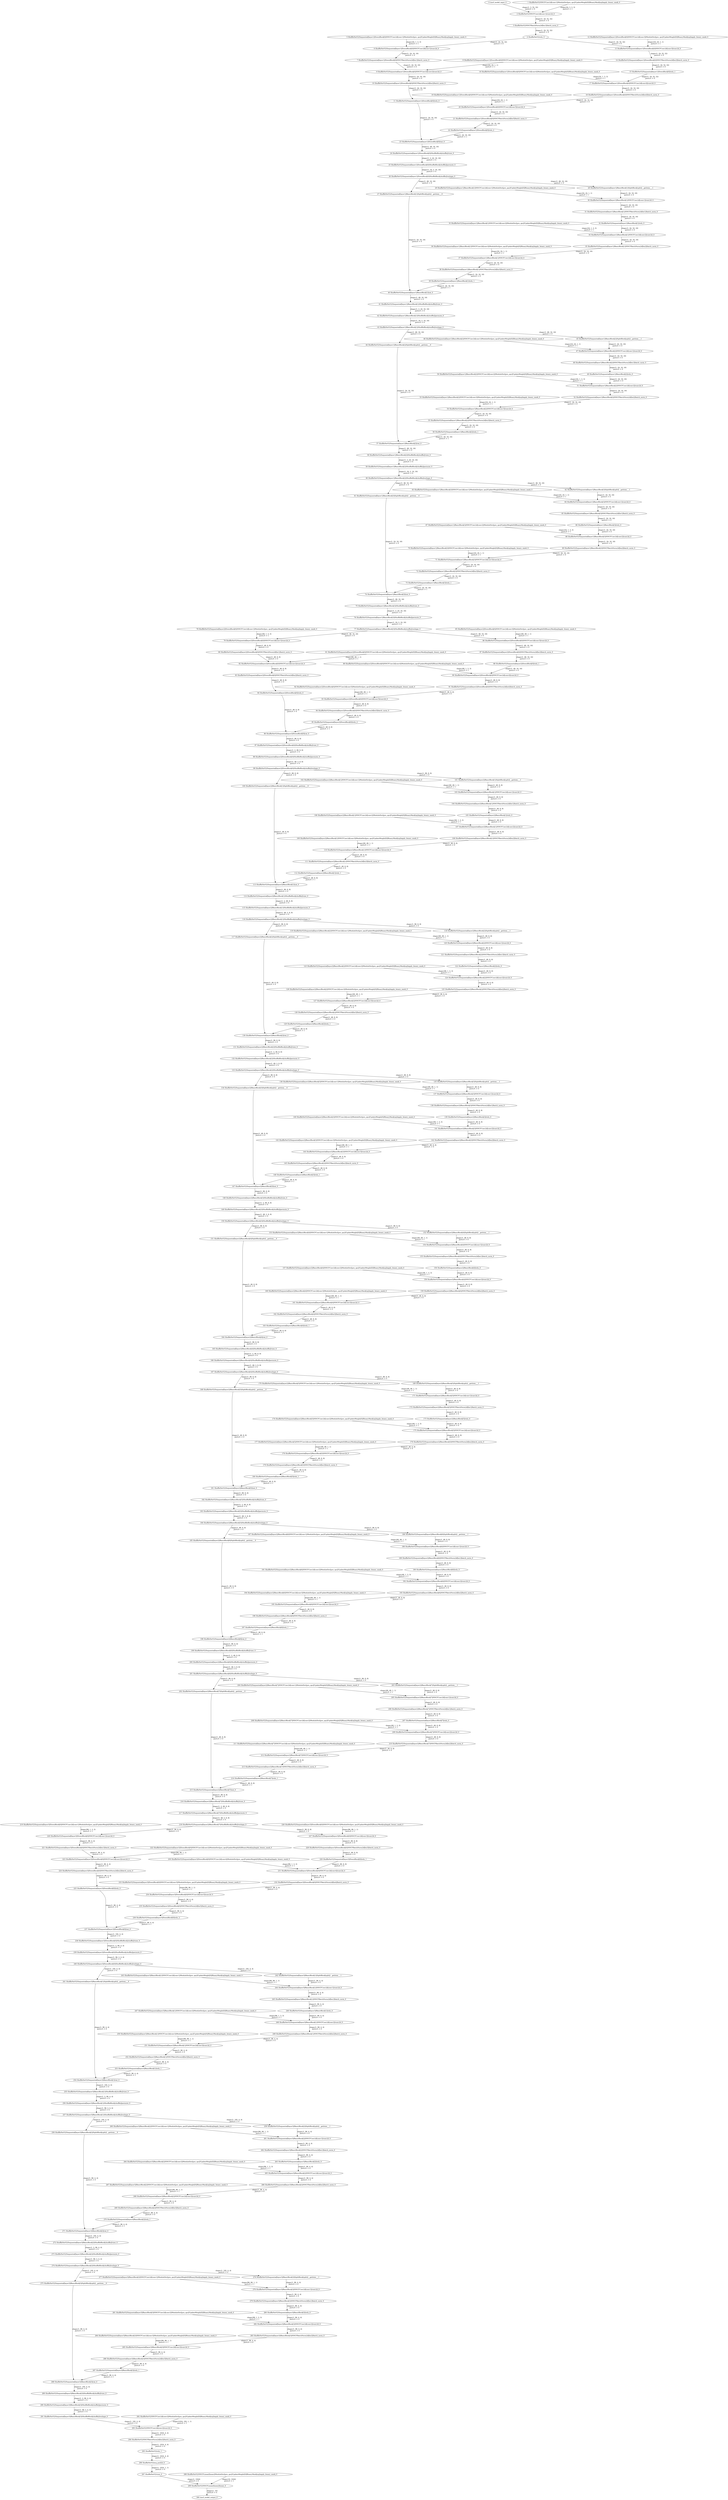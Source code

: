 strict digraph  {
"0 /nncf_model_input_0" [id=0, type=nncf_model_input];
"1 ShuffleNetV2/NNCFConv2d[conv1]/ModuleDict[pre_ops]/UpdateWeight[0]/BinaryMask[op]/apply_binary_mask_0" [id=1, type=apply_binary_mask];
"2 ShuffleNetV2/NNCFConv2d[conv1]/conv2d_0" [id=2, type=conv2d];
"3 ShuffleNetV2/NNCFBatchNorm2d[bn1]/batch_norm_0" [id=3, type=batch_norm];
"4 ShuffleNetV2/relu_0" [id=4, type=relu];
"5 ShuffleNetV2/Sequential[layer1]/DownBlock[0]/NNCFConv2d[conv1]/ModuleDict[pre_ops]/UpdateWeight[0]/BinaryMask[op]/apply_binary_mask_0" [id=5, type=apply_binary_mask];
"6 ShuffleNetV2/Sequential[layer1]/DownBlock[0]/NNCFConv2d[conv1]/conv2d_0" [id=6, type=conv2d];
"7 ShuffleNetV2/Sequential[layer1]/DownBlock[0]/NNCFBatchNorm2d[bn1]/batch_norm_0" [id=7, type=batch_norm];
"8 ShuffleNetV2/Sequential[layer1]/DownBlock[0]/NNCFConv2d[conv2]/ModuleDict[pre_ops]/UpdateWeight[0]/BinaryMask[op]/apply_binary_mask_0" [id=8, type=apply_binary_mask];
"9 ShuffleNetV2/Sequential[layer1]/DownBlock[0]/NNCFConv2d[conv2]/conv2d_0" [id=9, type=conv2d];
"10 ShuffleNetV2/Sequential[layer1]/DownBlock[0]/NNCFBatchNorm2d[bn2]/batch_norm_0" [id=10, type=batch_norm];
"11 ShuffleNetV2/Sequential[layer1]/DownBlock[0]/relu_0" [id=11, type=relu];
"12 ShuffleNetV2/Sequential[layer1]/DownBlock[0]/NNCFConv2d[conv3]/ModuleDict[pre_ops]/UpdateWeight[0]/BinaryMask[op]/apply_binary_mask_0" [id=12, type=apply_binary_mask];
"13 ShuffleNetV2/Sequential[layer1]/DownBlock[0]/NNCFConv2d[conv3]/conv2d_0" [id=13, type=conv2d];
"14 ShuffleNetV2/Sequential[layer1]/DownBlock[0]/NNCFBatchNorm2d[bn3]/batch_norm_0" [id=14, type=batch_norm];
"15 ShuffleNetV2/Sequential[layer1]/DownBlock[0]/relu_1" [id=15, type=relu];
"16 ShuffleNetV2/Sequential[layer1]/DownBlock[0]/NNCFConv2d[conv4]/ModuleDict[pre_ops]/UpdateWeight[0]/BinaryMask[op]/apply_binary_mask_0" [id=16, type=apply_binary_mask];
"17 ShuffleNetV2/Sequential[layer1]/DownBlock[0]/NNCFConv2d[conv4]/conv2d_0" [id=17, type=conv2d];
"18 ShuffleNetV2/Sequential[layer1]/DownBlock[0]/NNCFBatchNorm2d[bn4]/batch_norm_0" [id=18, type=batch_norm];
"19 ShuffleNetV2/Sequential[layer1]/DownBlock[0]/NNCFConv2d[conv5]/ModuleDict[pre_ops]/UpdateWeight[0]/BinaryMask[op]/apply_binary_mask_0" [id=19, type=apply_binary_mask];
"20 ShuffleNetV2/Sequential[layer1]/DownBlock[0]/NNCFConv2d[conv5]/conv2d_0" [id=20, type=conv2d];
"21 ShuffleNetV2/Sequential[layer1]/DownBlock[0]/NNCFBatchNorm2d[bn5]/batch_norm_0" [id=21, type=batch_norm];
"22 ShuffleNetV2/Sequential[layer1]/DownBlock[0]/relu_2" [id=22, type=relu];
"23 ShuffleNetV2/Sequential[layer1]/DownBlock[0]/cat_0" [id=23, type=cat];
"24 ShuffleNetV2/Sequential[layer1]/DownBlock[0]/ShuffleBlock[shuffle]/view_0" [id=24, type=view];
"25 ShuffleNetV2/Sequential[layer1]/DownBlock[0]/ShuffleBlock[shuffle]/permute_0" [id=25, type=permute];
"26 ShuffleNetV2/Sequential[layer1]/DownBlock[0]/ShuffleBlock[shuffle]/reshape_0" [id=26, type=reshape];
"27 ShuffleNetV2/Sequential[layer1]/BasicBlock[1]/SplitBlock[split]/__getitem___0" [id=27, type=__getitem__];
"28 ShuffleNetV2/Sequential[layer1]/BasicBlock[1]/SplitBlock[split]/__getitem___1" [id=28, type=__getitem__];
"29 ShuffleNetV2/Sequential[layer1]/BasicBlock[1]/NNCFConv2d[conv1]/ModuleDict[pre_ops]/UpdateWeight[0]/BinaryMask[op]/apply_binary_mask_0" [id=29, type=apply_binary_mask];
"30 ShuffleNetV2/Sequential[layer1]/BasicBlock[1]/NNCFConv2d[conv1]/conv2d_0" [id=30, type=conv2d];
"31 ShuffleNetV2/Sequential[layer1]/BasicBlock[1]/NNCFBatchNorm2d[bn1]/batch_norm_0" [id=31, type=batch_norm];
"32 ShuffleNetV2/Sequential[layer1]/BasicBlock[1]/relu_0" [id=32, type=relu];
"33 ShuffleNetV2/Sequential[layer1]/BasicBlock[1]/NNCFConv2d[conv2]/ModuleDict[pre_ops]/UpdateWeight[0]/BinaryMask[op]/apply_binary_mask_0" [id=33, type=apply_binary_mask];
"34 ShuffleNetV2/Sequential[layer1]/BasicBlock[1]/NNCFConv2d[conv2]/conv2d_0" [id=34, type=conv2d];
"35 ShuffleNetV2/Sequential[layer1]/BasicBlock[1]/NNCFBatchNorm2d[bn2]/batch_norm_0" [id=35, type=batch_norm];
"36 ShuffleNetV2/Sequential[layer1]/BasicBlock[1]/NNCFConv2d[conv3]/ModuleDict[pre_ops]/UpdateWeight[0]/BinaryMask[op]/apply_binary_mask_0" [id=36, type=apply_binary_mask];
"37 ShuffleNetV2/Sequential[layer1]/BasicBlock[1]/NNCFConv2d[conv3]/conv2d_0" [id=37, type=conv2d];
"38 ShuffleNetV2/Sequential[layer1]/BasicBlock[1]/NNCFBatchNorm2d[bn3]/batch_norm_0" [id=38, type=batch_norm];
"39 ShuffleNetV2/Sequential[layer1]/BasicBlock[1]/relu_1" [id=39, type=relu];
"40 ShuffleNetV2/Sequential[layer1]/BasicBlock[1]/cat_0" [id=40, type=cat];
"41 ShuffleNetV2/Sequential[layer1]/BasicBlock[1]/ShuffleBlock[shuffle]/view_0" [id=41, type=view];
"42 ShuffleNetV2/Sequential[layer1]/BasicBlock[1]/ShuffleBlock[shuffle]/permute_0" [id=42, type=permute];
"43 ShuffleNetV2/Sequential[layer1]/BasicBlock[1]/ShuffleBlock[shuffle]/reshape_0" [id=43, type=reshape];
"44 ShuffleNetV2/Sequential[layer1]/BasicBlock[2]/SplitBlock[split]/__getitem___0" [id=44, type=__getitem__];
"45 ShuffleNetV2/Sequential[layer1]/BasicBlock[2]/SplitBlock[split]/__getitem___1" [id=45, type=__getitem__];
"46 ShuffleNetV2/Sequential[layer1]/BasicBlock[2]/NNCFConv2d[conv1]/ModuleDict[pre_ops]/UpdateWeight[0]/BinaryMask[op]/apply_binary_mask_0" [id=46, type=apply_binary_mask];
"47 ShuffleNetV2/Sequential[layer1]/BasicBlock[2]/NNCFConv2d[conv1]/conv2d_0" [id=47, type=conv2d];
"48 ShuffleNetV2/Sequential[layer1]/BasicBlock[2]/NNCFBatchNorm2d[bn1]/batch_norm_0" [id=48, type=batch_norm];
"49 ShuffleNetV2/Sequential[layer1]/BasicBlock[2]/relu_0" [id=49, type=relu];
"50 ShuffleNetV2/Sequential[layer1]/BasicBlock[2]/NNCFConv2d[conv2]/ModuleDict[pre_ops]/UpdateWeight[0]/BinaryMask[op]/apply_binary_mask_0" [id=50, type=apply_binary_mask];
"51 ShuffleNetV2/Sequential[layer1]/BasicBlock[2]/NNCFConv2d[conv2]/conv2d_0" [id=51, type=conv2d];
"52 ShuffleNetV2/Sequential[layer1]/BasicBlock[2]/NNCFBatchNorm2d[bn2]/batch_norm_0" [id=52, type=batch_norm];
"53 ShuffleNetV2/Sequential[layer1]/BasicBlock[2]/NNCFConv2d[conv3]/ModuleDict[pre_ops]/UpdateWeight[0]/BinaryMask[op]/apply_binary_mask_0" [id=53, type=apply_binary_mask];
"54 ShuffleNetV2/Sequential[layer1]/BasicBlock[2]/NNCFConv2d[conv3]/conv2d_0" [id=54, type=conv2d];
"55 ShuffleNetV2/Sequential[layer1]/BasicBlock[2]/NNCFBatchNorm2d[bn3]/batch_norm_0" [id=55, type=batch_norm];
"56 ShuffleNetV2/Sequential[layer1]/BasicBlock[2]/relu_1" [id=56, type=relu];
"57 ShuffleNetV2/Sequential[layer1]/BasicBlock[2]/cat_0" [id=57, type=cat];
"58 ShuffleNetV2/Sequential[layer1]/BasicBlock[2]/ShuffleBlock[shuffle]/view_0" [id=58, type=view];
"59 ShuffleNetV2/Sequential[layer1]/BasicBlock[2]/ShuffleBlock[shuffle]/permute_0" [id=59, type=permute];
"60 ShuffleNetV2/Sequential[layer1]/BasicBlock[2]/ShuffleBlock[shuffle]/reshape_0" [id=60, type=reshape];
"61 ShuffleNetV2/Sequential[layer1]/BasicBlock[3]/SplitBlock[split]/__getitem___0" [id=61, type=__getitem__];
"62 ShuffleNetV2/Sequential[layer1]/BasicBlock[3]/SplitBlock[split]/__getitem___1" [id=62, type=__getitem__];
"63 ShuffleNetV2/Sequential[layer1]/BasicBlock[3]/NNCFConv2d[conv1]/ModuleDict[pre_ops]/UpdateWeight[0]/BinaryMask[op]/apply_binary_mask_0" [id=63, type=apply_binary_mask];
"64 ShuffleNetV2/Sequential[layer1]/BasicBlock[3]/NNCFConv2d[conv1]/conv2d_0" [id=64, type=conv2d];
"65 ShuffleNetV2/Sequential[layer1]/BasicBlock[3]/NNCFBatchNorm2d[bn1]/batch_norm_0" [id=65, type=batch_norm];
"66 ShuffleNetV2/Sequential[layer1]/BasicBlock[3]/relu_0" [id=66, type=relu];
"67 ShuffleNetV2/Sequential[layer1]/BasicBlock[3]/NNCFConv2d[conv2]/ModuleDict[pre_ops]/UpdateWeight[0]/BinaryMask[op]/apply_binary_mask_0" [id=67, type=apply_binary_mask];
"68 ShuffleNetV2/Sequential[layer1]/BasicBlock[3]/NNCFConv2d[conv2]/conv2d_0" [id=68, type=conv2d];
"69 ShuffleNetV2/Sequential[layer1]/BasicBlock[3]/NNCFBatchNorm2d[bn2]/batch_norm_0" [id=69, type=batch_norm];
"70 ShuffleNetV2/Sequential[layer1]/BasicBlock[3]/NNCFConv2d[conv3]/ModuleDict[pre_ops]/UpdateWeight[0]/BinaryMask[op]/apply_binary_mask_0" [id=70, type=apply_binary_mask];
"71 ShuffleNetV2/Sequential[layer1]/BasicBlock[3]/NNCFConv2d[conv3]/conv2d_0" [id=71, type=conv2d];
"72 ShuffleNetV2/Sequential[layer1]/BasicBlock[3]/NNCFBatchNorm2d[bn3]/batch_norm_0" [id=72, type=batch_norm];
"73 ShuffleNetV2/Sequential[layer1]/BasicBlock[3]/relu_1" [id=73, type=relu];
"74 ShuffleNetV2/Sequential[layer1]/BasicBlock[3]/cat_0" [id=74, type=cat];
"75 ShuffleNetV2/Sequential[layer1]/BasicBlock[3]/ShuffleBlock[shuffle]/view_0" [id=75, type=view];
"76 ShuffleNetV2/Sequential[layer1]/BasicBlock[3]/ShuffleBlock[shuffle]/permute_0" [id=76, type=permute];
"77 ShuffleNetV2/Sequential[layer1]/BasicBlock[3]/ShuffleBlock[shuffle]/reshape_0" [id=77, type=reshape];
"78 ShuffleNetV2/Sequential[layer2]/DownBlock[0]/NNCFConv2d[conv1]/ModuleDict[pre_ops]/UpdateWeight[0]/BinaryMask[op]/apply_binary_mask_0" [id=78, type=apply_binary_mask];
"79 ShuffleNetV2/Sequential[layer2]/DownBlock[0]/NNCFConv2d[conv1]/conv2d_0" [id=79, type=conv2d];
"80 ShuffleNetV2/Sequential[layer2]/DownBlock[0]/NNCFBatchNorm2d[bn1]/batch_norm_0" [id=80, type=batch_norm];
"81 ShuffleNetV2/Sequential[layer2]/DownBlock[0]/NNCFConv2d[conv2]/ModuleDict[pre_ops]/UpdateWeight[0]/BinaryMask[op]/apply_binary_mask_0" [id=81, type=apply_binary_mask];
"82 ShuffleNetV2/Sequential[layer2]/DownBlock[0]/NNCFConv2d[conv2]/conv2d_0" [id=82, type=conv2d];
"83 ShuffleNetV2/Sequential[layer2]/DownBlock[0]/NNCFBatchNorm2d[bn2]/batch_norm_0" [id=83, type=batch_norm];
"84 ShuffleNetV2/Sequential[layer2]/DownBlock[0]/relu_0" [id=84, type=relu];
"85 ShuffleNetV2/Sequential[layer2]/DownBlock[0]/NNCFConv2d[conv3]/ModuleDict[pre_ops]/UpdateWeight[0]/BinaryMask[op]/apply_binary_mask_0" [id=85, type=apply_binary_mask];
"86 ShuffleNetV2/Sequential[layer2]/DownBlock[0]/NNCFConv2d[conv3]/conv2d_0" [id=86, type=conv2d];
"87 ShuffleNetV2/Sequential[layer2]/DownBlock[0]/NNCFBatchNorm2d[bn3]/batch_norm_0" [id=87, type=batch_norm];
"88 ShuffleNetV2/Sequential[layer2]/DownBlock[0]/relu_1" [id=88, type=relu];
"89 ShuffleNetV2/Sequential[layer2]/DownBlock[0]/NNCFConv2d[conv4]/ModuleDict[pre_ops]/UpdateWeight[0]/BinaryMask[op]/apply_binary_mask_0" [id=89, type=apply_binary_mask];
"90 ShuffleNetV2/Sequential[layer2]/DownBlock[0]/NNCFConv2d[conv4]/conv2d_0" [id=90, type=conv2d];
"91 ShuffleNetV2/Sequential[layer2]/DownBlock[0]/NNCFBatchNorm2d[bn4]/batch_norm_0" [id=91, type=batch_norm];
"92 ShuffleNetV2/Sequential[layer2]/DownBlock[0]/NNCFConv2d[conv5]/ModuleDict[pre_ops]/UpdateWeight[0]/BinaryMask[op]/apply_binary_mask_0" [id=92, type=apply_binary_mask];
"93 ShuffleNetV2/Sequential[layer2]/DownBlock[0]/NNCFConv2d[conv5]/conv2d_0" [id=93, type=conv2d];
"94 ShuffleNetV2/Sequential[layer2]/DownBlock[0]/NNCFBatchNorm2d[bn5]/batch_norm_0" [id=94, type=batch_norm];
"95 ShuffleNetV2/Sequential[layer2]/DownBlock[0]/relu_2" [id=95, type=relu];
"96 ShuffleNetV2/Sequential[layer2]/DownBlock[0]/cat_0" [id=96, type=cat];
"97 ShuffleNetV2/Sequential[layer2]/DownBlock[0]/ShuffleBlock[shuffle]/view_0" [id=97, type=view];
"98 ShuffleNetV2/Sequential[layer2]/DownBlock[0]/ShuffleBlock[shuffle]/permute_0" [id=98, type=permute];
"99 ShuffleNetV2/Sequential[layer2]/DownBlock[0]/ShuffleBlock[shuffle]/reshape_0" [id=99, type=reshape];
"100 ShuffleNetV2/Sequential[layer2]/BasicBlock[1]/SplitBlock[split]/__getitem___0" [id=100, type=__getitem__];
"101 ShuffleNetV2/Sequential[layer2]/BasicBlock[1]/SplitBlock[split]/__getitem___1" [id=101, type=__getitem__];
"102 ShuffleNetV2/Sequential[layer2]/BasicBlock[1]/NNCFConv2d[conv1]/ModuleDict[pre_ops]/UpdateWeight[0]/BinaryMask[op]/apply_binary_mask_0" [id=102, type=apply_binary_mask];
"103 ShuffleNetV2/Sequential[layer2]/BasicBlock[1]/NNCFConv2d[conv1]/conv2d_0" [id=103, type=conv2d];
"104 ShuffleNetV2/Sequential[layer2]/BasicBlock[1]/NNCFBatchNorm2d[bn1]/batch_norm_0" [id=104, type=batch_norm];
"105 ShuffleNetV2/Sequential[layer2]/BasicBlock[1]/relu_0" [id=105, type=relu];
"106 ShuffleNetV2/Sequential[layer2]/BasicBlock[1]/NNCFConv2d[conv2]/ModuleDict[pre_ops]/UpdateWeight[0]/BinaryMask[op]/apply_binary_mask_0" [id=106, type=apply_binary_mask];
"107 ShuffleNetV2/Sequential[layer2]/BasicBlock[1]/NNCFConv2d[conv2]/conv2d_0" [id=107, type=conv2d];
"108 ShuffleNetV2/Sequential[layer2]/BasicBlock[1]/NNCFBatchNorm2d[bn2]/batch_norm_0" [id=108, type=batch_norm];
"109 ShuffleNetV2/Sequential[layer2]/BasicBlock[1]/NNCFConv2d[conv3]/ModuleDict[pre_ops]/UpdateWeight[0]/BinaryMask[op]/apply_binary_mask_0" [id=109, type=apply_binary_mask];
"110 ShuffleNetV2/Sequential[layer2]/BasicBlock[1]/NNCFConv2d[conv3]/conv2d_0" [id=110, type=conv2d];
"111 ShuffleNetV2/Sequential[layer2]/BasicBlock[1]/NNCFBatchNorm2d[bn3]/batch_norm_0" [id=111, type=batch_norm];
"112 ShuffleNetV2/Sequential[layer2]/BasicBlock[1]/relu_1" [id=112, type=relu];
"113 ShuffleNetV2/Sequential[layer2]/BasicBlock[1]/cat_0" [id=113, type=cat];
"114 ShuffleNetV2/Sequential[layer2]/BasicBlock[1]/ShuffleBlock[shuffle]/view_0" [id=114, type=view];
"115 ShuffleNetV2/Sequential[layer2]/BasicBlock[1]/ShuffleBlock[shuffle]/permute_0" [id=115, type=permute];
"116 ShuffleNetV2/Sequential[layer2]/BasicBlock[1]/ShuffleBlock[shuffle]/reshape_0" [id=116, type=reshape];
"117 ShuffleNetV2/Sequential[layer2]/BasicBlock[2]/SplitBlock[split]/__getitem___0" [id=117, type=__getitem__];
"118 ShuffleNetV2/Sequential[layer2]/BasicBlock[2]/SplitBlock[split]/__getitem___1" [id=118, type=__getitem__];
"119 ShuffleNetV2/Sequential[layer2]/BasicBlock[2]/NNCFConv2d[conv1]/ModuleDict[pre_ops]/UpdateWeight[0]/BinaryMask[op]/apply_binary_mask_0" [id=119, type=apply_binary_mask];
"120 ShuffleNetV2/Sequential[layer2]/BasicBlock[2]/NNCFConv2d[conv1]/conv2d_0" [id=120, type=conv2d];
"121 ShuffleNetV2/Sequential[layer2]/BasicBlock[2]/NNCFBatchNorm2d[bn1]/batch_norm_0" [id=121, type=batch_norm];
"122 ShuffleNetV2/Sequential[layer2]/BasicBlock[2]/relu_0" [id=122, type=relu];
"123 ShuffleNetV2/Sequential[layer2]/BasicBlock[2]/NNCFConv2d[conv2]/ModuleDict[pre_ops]/UpdateWeight[0]/BinaryMask[op]/apply_binary_mask_0" [id=123, type=apply_binary_mask];
"124 ShuffleNetV2/Sequential[layer2]/BasicBlock[2]/NNCFConv2d[conv2]/conv2d_0" [id=124, type=conv2d];
"125 ShuffleNetV2/Sequential[layer2]/BasicBlock[2]/NNCFBatchNorm2d[bn2]/batch_norm_0" [id=125, type=batch_norm];
"126 ShuffleNetV2/Sequential[layer2]/BasicBlock[2]/NNCFConv2d[conv3]/ModuleDict[pre_ops]/UpdateWeight[0]/BinaryMask[op]/apply_binary_mask_0" [id=126, type=apply_binary_mask];
"127 ShuffleNetV2/Sequential[layer2]/BasicBlock[2]/NNCFConv2d[conv3]/conv2d_0" [id=127, type=conv2d];
"128 ShuffleNetV2/Sequential[layer2]/BasicBlock[2]/NNCFBatchNorm2d[bn3]/batch_norm_0" [id=128, type=batch_norm];
"129 ShuffleNetV2/Sequential[layer2]/BasicBlock[2]/relu_1" [id=129, type=relu];
"130 ShuffleNetV2/Sequential[layer2]/BasicBlock[2]/cat_0" [id=130, type=cat];
"131 ShuffleNetV2/Sequential[layer2]/BasicBlock[2]/ShuffleBlock[shuffle]/view_0" [id=131, type=view];
"132 ShuffleNetV2/Sequential[layer2]/BasicBlock[2]/ShuffleBlock[shuffle]/permute_0" [id=132, type=permute];
"133 ShuffleNetV2/Sequential[layer2]/BasicBlock[2]/ShuffleBlock[shuffle]/reshape_0" [id=133, type=reshape];
"134 ShuffleNetV2/Sequential[layer2]/BasicBlock[3]/SplitBlock[split]/__getitem___0" [id=134, type=__getitem__];
"135 ShuffleNetV2/Sequential[layer2]/BasicBlock[3]/SplitBlock[split]/__getitem___1" [id=135, type=__getitem__];
"136 ShuffleNetV2/Sequential[layer2]/BasicBlock[3]/NNCFConv2d[conv1]/ModuleDict[pre_ops]/UpdateWeight[0]/BinaryMask[op]/apply_binary_mask_0" [id=136, type=apply_binary_mask];
"137 ShuffleNetV2/Sequential[layer2]/BasicBlock[3]/NNCFConv2d[conv1]/conv2d_0" [id=137, type=conv2d];
"138 ShuffleNetV2/Sequential[layer2]/BasicBlock[3]/NNCFBatchNorm2d[bn1]/batch_norm_0" [id=138, type=batch_norm];
"139 ShuffleNetV2/Sequential[layer2]/BasicBlock[3]/relu_0" [id=139, type=relu];
"140 ShuffleNetV2/Sequential[layer2]/BasicBlock[3]/NNCFConv2d[conv2]/ModuleDict[pre_ops]/UpdateWeight[0]/BinaryMask[op]/apply_binary_mask_0" [id=140, type=apply_binary_mask];
"141 ShuffleNetV2/Sequential[layer2]/BasicBlock[3]/NNCFConv2d[conv2]/conv2d_0" [id=141, type=conv2d];
"142 ShuffleNetV2/Sequential[layer2]/BasicBlock[3]/NNCFBatchNorm2d[bn2]/batch_norm_0" [id=142, type=batch_norm];
"143 ShuffleNetV2/Sequential[layer2]/BasicBlock[3]/NNCFConv2d[conv3]/ModuleDict[pre_ops]/UpdateWeight[0]/BinaryMask[op]/apply_binary_mask_0" [id=143, type=apply_binary_mask];
"144 ShuffleNetV2/Sequential[layer2]/BasicBlock[3]/NNCFConv2d[conv3]/conv2d_0" [id=144, type=conv2d];
"145 ShuffleNetV2/Sequential[layer2]/BasicBlock[3]/NNCFBatchNorm2d[bn3]/batch_norm_0" [id=145, type=batch_norm];
"146 ShuffleNetV2/Sequential[layer2]/BasicBlock[3]/relu_1" [id=146, type=relu];
"147 ShuffleNetV2/Sequential[layer2]/BasicBlock[3]/cat_0" [id=147, type=cat];
"148 ShuffleNetV2/Sequential[layer2]/BasicBlock[3]/ShuffleBlock[shuffle]/view_0" [id=148, type=view];
"149 ShuffleNetV2/Sequential[layer2]/BasicBlock[3]/ShuffleBlock[shuffle]/permute_0" [id=149, type=permute];
"150 ShuffleNetV2/Sequential[layer2]/BasicBlock[3]/ShuffleBlock[shuffle]/reshape_0" [id=150, type=reshape];
"151 ShuffleNetV2/Sequential[layer2]/BasicBlock[4]/SplitBlock[split]/__getitem___0" [id=151, type=__getitem__];
"152 ShuffleNetV2/Sequential[layer2]/BasicBlock[4]/SplitBlock[split]/__getitem___1" [id=152, type=__getitem__];
"153 ShuffleNetV2/Sequential[layer2]/BasicBlock[4]/NNCFConv2d[conv1]/ModuleDict[pre_ops]/UpdateWeight[0]/BinaryMask[op]/apply_binary_mask_0" [id=153, type=apply_binary_mask];
"154 ShuffleNetV2/Sequential[layer2]/BasicBlock[4]/NNCFConv2d[conv1]/conv2d_0" [id=154, type=conv2d];
"155 ShuffleNetV2/Sequential[layer2]/BasicBlock[4]/NNCFBatchNorm2d[bn1]/batch_norm_0" [id=155, type=batch_norm];
"156 ShuffleNetV2/Sequential[layer2]/BasicBlock[4]/relu_0" [id=156, type=relu];
"157 ShuffleNetV2/Sequential[layer2]/BasicBlock[4]/NNCFConv2d[conv2]/ModuleDict[pre_ops]/UpdateWeight[0]/BinaryMask[op]/apply_binary_mask_0" [id=157, type=apply_binary_mask];
"158 ShuffleNetV2/Sequential[layer2]/BasicBlock[4]/NNCFConv2d[conv2]/conv2d_0" [id=158, type=conv2d];
"159 ShuffleNetV2/Sequential[layer2]/BasicBlock[4]/NNCFBatchNorm2d[bn2]/batch_norm_0" [id=159, type=batch_norm];
"160 ShuffleNetV2/Sequential[layer2]/BasicBlock[4]/NNCFConv2d[conv3]/ModuleDict[pre_ops]/UpdateWeight[0]/BinaryMask[op]/apply_binary_mask_0" [id=160, type=apply_binary_mask];
"161 ShuffleNetV2/Sequential[layer2]/BasicBlock[4]/NNCFConv2d[conv3]/conv2d_0" [id=161, type=conv2d];
"162 ShuffleNetV2/Sequential[layer2]/BasicBlock[4]/NNCFBatchNorm2d[bn3]/batch_norm_0" [id=162, type=batch_norm];
"163 ShuffleNetV2/Sequential[layer2]/BasicBlock[4]/relu_1" [id=163, type=relu];
"164 ShuffleNetV2/Sequential[layer2]/BasicBlock[4]/cat_0" [id=164, type=cat];
"165 ShuffleNetV2/Sequential[layer2]/BasicBlock[4]/ShuffleBlock[shuffle]/view_0" [id=165, type=view];
"166 ShuffleNetV2/Sequential[layer2]/BasicBlock[4]/ShuffleBlock[shuffle]/permute_0" [id=166, type=permute];
"167 ShuffleNetV2/Sequential[layer2]/BasicBlock[4]/ShuffleBlock[shuffle]/reshape_0" [id=167, type=reshape];
"168 ShuffleNetV2/Sequential[layer2]/BasicBlock[5]/SplitBlock[split]/__getitem___0" [id=168, type=__getitem__];
"169 ShuffleNetV2/Sequential[layer2]/BasicBlock[5]/SplitBlock[split]/__getitem___1" [id=169, type=__getitem__];
"170 ShuffleNetV2/Sequential[layer2]/BasicBlock[5]/NNCFConv2d[conv1]/ModuleDict[pre_ops]/UpdateWeight[0]/BinaryMask[op]/apply_binary_mask_0" [id=170, type=apply_binary_mask];
"171 ShuffleNetV2/Sequential[layer2]/BasicBlock[5]/NNCFConv2d[conv1]/conv2d_0" [id=171, type=conv2d];
"172 ShuffleNetV2/Sequential[layer2]/BasicBlock[5]/NNCFBatchNorm2d[bn1]/batch_norm_0" [id=172, type=batch_norm];
"173 ShuffleNetV2/Sequential[layer2]/BasicBlock[5]/relu_0" [id=173, type=relu];
"174 ShuffleNetV2/Sequential[layer2]/BasicBlock[5]/NNCFConv2d[conv2]/ModuleDict[pre_ops]/UpdateWeight[0]/BinaryMask[op]/apply_binary_mask_0" [id=174, type=apply_binary_mask];
"175 ShuffleNetV2/Sequential[layer2]/BasicBlock[5]/NNCFConv2d[conv2]/conv2d_0" [id=175, type=conv2d];
"176 ShuffleNetV2/Sequential[layer2]/BasicBlock[5]/NNCFBatchNorm2d[bn2]/batch_norm_0" [id=176, type=batch_norm];
"177 ShuffleNetV2/Sequential[layer2]/BasicBlock[5]/NNCFConv2d[conv3]/ModuleDict[pre_ops]/UpdateWeight[0]/BinaryMask[op]/apply_binary_mask_0" [id=177, type=apply_binary_mask];
"178 ShuffleNetV2/Sequential[layer2]/BasicBlock[5]/NNCFConv2d[conv3]/conv2d_0" [id=178, type=conv2d];
"179 ShuffleNetV2/Sequential[layer2]/BasicBlock[5]/NNCFBatchNorm2d[bn3]/batch_norm_0" [id=179, type=batch_norm];
"180 ShuffleNetV2/Sequential[layer2]/BasicBlock[5]/relu_1" [id=180, type=relu];
"181 ShuffleNetV2/Sequential[layer2]/BasicBlock[5]/cat_0" [id=181, type=cat];
"182 ShuffleNetV2/Sequential[layer2]/BasicBlock[5]/ShuffleBlock[shuffle]/view_0" [id=182, type=view];
"183 ShuffleNetV2/Sequential[layer2]/BasicBlock[5]/ShuffleBlock[shuffle]/permute_0" [id=183, type=permute];
"184 ShuffleNetV2/Sequential[layer2]/BasicBlock[5]/ShuffleBlock[shuffle]/reshape_0" [id=184, type=reshape];
"185 ShuffleNetV2/Sequential[layer2]/BasicBlock[6]/SplitBlock[split]/__getitem___0" [id=185, type=__getitem__];
"186 ShuffleNetV2/Sequential[layer2]/BasicBlock[6]/SplitBlock[split]/__getitem___1" [id=186, type=__getitem__];
"187 ShuffleNetV2/Sequential[layer2]/BasicBlock[6]/NNCFConv2d[conv1]/ModuleDict[pre_ops]/UpdateWeight[0]/BinaryMask[op]/apply_binary_mask_0" [id=187, type=apply_binary_mask];
"188 ShuffleNetV2/Sequential[layer2]/BasicBlock[6]/NNCFConv2d[conv1]/conv2d_0" [id=188, type=conv2d];
"189 ShuffleNetV2/Sequential[layer2]/BasicBlock[6]/NNCFBatchNorm2d[bn1]/batch_norm_0" [id=189, type=batch_norm];
"190 ShuffleNetV2/Sequential[layer2]/BasicBlock[6]/relu_0" [id=190, type=relu];
"191 ShuffleNetV2/Sequential[layer2]/BasicBlock[6]/NNCFConv2d[conv2]/ModuleDict[pre_ops]/UpdateWeight[0]/BinaryMask[op]/apply_binary_mask_0" [id=191, type=apply_binary_mask];
"192 ShuffleNetV2/Sequential[layer2]/BasicBlock[6]/NNCFConv2d[conv2]/conv2d_0" [id=192, type=conv2d];
"193 ShuffleNetV2/Sequential[layer2]/BasicBlock[6]/NNCFBatchNorm2d[bn2]/batch_norm_0" [id=193, type=batch_norm];
"194 ShuffleNetV2/Sequential[layer2]/BasicBlock[6]/NNCFConv2d[conv3]/ModuleDict[pre_ops]/UpdateWeight[0]/BinaryMask[op]/apply_binary_mask_0" [id=194, type=apply_binary_mask];
"195 ShuffleNetV2/Sequential[layer2]/BasicBlock[6]/NNCFConv2d[conv3]/conv2d_0" [id=195, type=conv2d];
"196 ShuffleNetV2/Sequential[layer2]/BasicBlock[6]/NNCFBatchNorm2d[bn3]/batch_norm_0" [id=196, type=batch_norm];
"197 ShuffleNetV2/Sequential[layer2]/BasicBlock[6]/relu_1" [id=197, type=relu];
"198 ShuffleNetV2/Sequential[layer2]/BasicBlock[6]/cat_0" [id=198, type=cat];
"199 ShuffleNetV2/Sequential[layer2]/BasicBlock[6]/ShuffleBlock[shuffle]/view_0" [id=199, type=view];
"200 ShuffleNetV2/Sequential[layer2]/BasicBlock[6]/ShuffleBlock[shuffle]/permute_0" [id=200, type=permute];
"201 ShuffleNetV2/Sequential[layer2]/BasicBlock[6]/ShuffleBlock[shuffle]/reshape_0" [id=201, type=reshape];
"202 ShuffleNetV2/Sequential[layer2]/BasicBlock[7]/SplitBlock[split]/__getitem___0" [id=202, type=__getitem__];
"203 ShuffleNetV2/Sequential[layer2]/BasicBlock[7]/SplitBlock[split]/__getitem___1" [id=203, type=__getitem__];
"204 ShuffleNetV2/Sequential[layer2]/BasicBlock[7]/NNCFConv2d[conv1]/ModuleDict[pre_ops]/UpdateWeight[0]/BinaryMask[op]/apply_binary_mask_0" [id=204, type=apply_binary_mask];
"205 ShuffleNetV2/Sequential[layer2]/BasicBlock[7]/NNCFConv2d[conv1]/conv2d_0" [id=205, type=conv2d];
"206 ShuffleNetV2/Sequential[layer2]/BasicBlock[7]/NNCFBatchNorm2d[bn1]/batch_norm_0" [id=206, type=batch_norm];
"207 ShuffleNetV2/Sequential[layer2]/BasicBlock[7]/relu_0" [id=207, type=relu];
"208 ShuffleNetV2/Sequential[layer2]/BasicBlock[7]/NNCFConv2d[conv2]/ModuleDict[pre_ops]/UpdateWeight[0]/BinaryMask[op]/apply_binary_mask_0" [id=208, type=apply_binary_mask];
"209 ShuffleNetV2/Sequential[layer2]/BasicBlock[7]/NNCFConv2d[conv2]/conv2d_0" [id=209, type=conv2d];
"210 ShuffleNetV2/Sequential[layer2]/BasicBlock[7]/NNCFBatchNorm2d[bn2]/batch_norm_0" [id=210, type=batch_norm];
"211 ShuffleNetV2/Sequential[layer2]/BasicBlock[7]/NNCFConv2d[conv3]/ModuleDict[pre_ops]/UpdateWeight[0]/BinaryMask[op]/apply_binary_mask_0" [id=211, type=apply_binary_mask];
"212 ShuffleNetV2/Sequential[layer2]/BasicBlock[7]/NNCFConv2d[conv3]/conv2d_0" [id=212, type=conv2d];
"213 ShuffleNetV2/Sequential[layer2]/BasicBlock[7]/NNCFBatchNorm2d[bn3]/batch_norm_0" [id=213, type=batch_norm];
"214 ShuffleNetV2/Sequential[layer2]/BasicBlock[7]/relu_1" [id=214, type=relu];
"215 ShuffleNetV2/Sequential[layer2]/BasicBlock[7]/cat_0" [id=215, type=cat];
"216 ShuffleNetV2/Sequential[layer2]/BasicBlock[7]/ShuffleBlock[shuffle]/view_0" [id=216, type=view];
"217 ShuffleNetV2/Sequential[layer2]/BasicBlock[7]/ShuffleBlock[shuffle]/permute_0" [id=217, type=permute];
"218 ShuffleNetV2/Sequential[layer2]/BasicBlock[7]/ShuffleBlock[shuffle]/reshape_0" [id=218, type=reshape];
"219 ShuffleNetV2/Sequential[layer3]/DownBlock[0]/NNCFConv2d[conv1]/ModuleDict[pre_ops]/UpdateWeight[0]/BinaryMask[op]/apply_binary_mask_0" [id=219, type=apply_binary_mask];
"220 ShuffleNetV2/Sequential[layer3]/DownBlock[0]/NNCFConv2d[conv1]/conv2d_0" [id=220, type=conv2d];
"221 ShuffleNetV2/Sequential[layer3]/DownBlock[0]/NNCFBatchNorm2d[bn1]/batch_norm_0" [id=221, type=batch_norm];
"222 ShuffleNetV2/Sequential[layer3]/DownBlock[0]/NNCFConv2d[conv2]/ModuleDict[pre_ops]/UpdateWeight[0]/BinaryMask[op]/apply_binary_mask_0" [id=222, type=apply_binary_mask];
"223 ShuffleNetV2/Sequential[layer3]/DownBlock[0]/NNCFConv2d[conv2]/conv2d_0" [id=223, type=conv2d];
"224 ShuffleNetV2/Sequential[layer3]/DownBlock[0]/NNCFBatchNorm2d[bn2]/batch_norm_0" [id=224, type=batch_norm];
"225 ShuffleNetV2/Sequential[layer3]/DownBlock[0]/relu_0" [id=225, type=relu];
"226 ShuffleNetV2/Sequential[layer3]/DownBlock[0]/NNCFConv2d[conv3]/ModuleDict[pre_ops]/UpdateWeight[0]/BinaryMask[op]/apply_binary_mask_0" [id=226, type=apply_binary_mask];
"227 ShuffleNetV2/Sequential[layer3]/DownBlock[0]/NNCFConv2d[conv3]/conv2d_0" [id=227, type=conv2d];
"228 ShuffleNetV2/Sequential[layer3]/DownBlock[0]/NNCFBatchNorm2d[bn3]/batch_norm_0" [id=228, type=batch_norm];
"229 ShuffleNetV2/Sequential[layer3]/DownBlock[0]/relu_1" [id=229, type=relu];
"230 ShuffleNetV2/Sequential[layer3]/DownBlock[0]/NNCFConv2d[conv4]/ModuleDict[pre_ops]/UpdateWeight[0]/BinaryMask[op]/apply_binary_mask_0" [id=230, type=apply_binary_mask];
"231 ShuffleNetV2/Sequential[layer3]/DownBlock[0]/NNCFConv2d[conv4]/conv2d_0" [id=231, type=conv2d];
"232 ShuffleNetV2/Sequential[layer3]/DownBlock[0]/NNCFBatchNorm2d[bn4]/batch_norm_0" [id=232, type=batch_norm];
"233 ShuffleNetV2/Sequential[layer3]/DownBlock[0]/NNCFConv2d[conv5]/ModuleDict[pre_ops]/UpdateWeight[0]/BinaryMask[op]/apply_binary_mask_0" [id=233, type=apply_binary_mask];
"234 ShuffleNetV2/Sequential[layer3]/DownBlock[0]/NNCFConv2d[conv5]/conv2d_0" [id=234, type=conv2d];
"235 ShuffleNetV2/Sequential[layer3]/DownBlock[0]/NNCFBatchNorm2d[bn5]/batch_norm_0" [id=235, type=batch_norm];
"236 ShuffleNetV2/Sequential[layer3]/DownBlock[0]/relu_2" [id=236, type=relu];
"237 ShuffleNetV2/Sequential[layer3]/DownBlock[0]/cat_0" [id=237, type=cat];
"238 ShuffleNetV2/Sequential[layer3]/DownBlock[0]/ShuffleBlock[shuffle]/view_0" [id=238, type=view];
"239 ShuffleNetV2/Sequential[layer3]/DownBlock[0]/ShuffleBlock[shuffle]/permute_0" [id=239, type=permute];
"240 ShuffleNetV2/Sequential[layer3]/DownBlock[0]/ShuffleBlock[shuffle]/reshape_0" [id=240, type=reshape];
"241 ShuffleNetV2/Sequential[layer3]/BasicBlock[1]/SplitBlock[split]/__getitem___0" [id=241, type=__getitem__];
"242 ShuffleNetV2/Sequential[layer3]/BasicBlock[1]/SplitBlock[split]/__getitem___1" [id=242, type=__getitem__];
"243 ShuffleNetV2/Sequential[layer3]/BasicBlock[1]/NNCFConv2d[conv1]/ModuleDict[pre_ops]/UpdateWeight[0]/BinaryMask[op]/apply_binary_mask_0" [id=243, type=apply_binary_mask];
"244 ShuffleNetV2/Sequential[layer3]/BasicBlock[1]/NNCFConv2d[conv1]/conv2d_0" [id=244, type=conv2d];
"245 ShuffleNetV2/Sequential[layer3]/BasicBlock[1]/NNCFBatchNorm2d[bn1]/batch_norm_0" [id=245, type=batch_norm];
"246 ShuffleNetV2/Sequential[layer3]/BasicBlock[1]/relu_0" [id=246, type=relu];
"247 ShuffleNetV2/Sequential[layer3]/BasicBlock[1]/NNCFConv2d[conv2]/ModuleDict[pre_ops]/UpdateWeight[0]/BinaryMask[op]/apply_binary_mask_0" [id=247, type=apply_binary_mask];
"248 ShuffleNetV2/Sequential[layer3]/BasicBlock[1]/NNCFConv2d[conv2]/conv2d_0" [id=248, type=conv2d];
"249 ShuffleNetV2/Sequential[layer3]/BasicBlock[1]/NNCFBatchNorm2d[bn2]/batch_norm_0" [id=249, type=batch_norm];
"250 ShuffleNetV2/Sequential[layer3]/BasicBlock[1]/NNCFConv2d[conv3]/ModuleDict[pre_ops]/UpdateWeight[0]/BinaryMask[op]/apply_binary_mask_0" [id=250, type=apply_binary_mask];
"251 ShuffleNetV2/Sequential[layer3]/BasicBlock[1]/NNCFConv2d[conv3]/conv2d_0" [id=251, type=conv2d];
"252 ShuffleNetV2/Sequential[layer3]/BasicBlock[1]/NNCFBatchNorm2d[bn3]/batch_norm_0" [id=252, type=batch_norm];
"253 ShuffleNetV2/Sequential[layer3]/BasicBlock[1]/relu_1" [id=253, type=relu];
"254 ShuffleNetV2/Sequential[layer3]/BasicBlock[1]/cat_0" [id=254, type=cat];
"255 ShuffleNetV2/Sequential[layer3]/BasicBlock[1]/ShuffleBlock[shuffle]/view_0" [id=255, type=view];
"256 ShuffleNetV2/Sequential[layer3]/BasicBlock[1]/ShuffleBlock[shuffle]/permute_0" [id=256, type=permute];
"257 ShuffleNetV2/Sequential[layer3]/BasicBlock[1]/ShuffleBlock[shuffle]/reshape_0" [id=257, type=reshape];
"258 ShuffleNetV2/Sequential[layer3]/BasicBlock[2]/SplitBlock[split]/__getitem___0" [id=258, type=__getitem__];
"259 ShuffleNetV2/Sequential[layer3]/BasicBlock[2]/SplitBlock[split]/__getitem___1" [id=259, type=__getitem__];
"260 ShuffleNetV2/Sequential[layer3]/BasicBlock[2]/NNCFConv2d[conv1]/ModuleDict[pre_ops]/UpdateWeight[0]/BinaryMask[op]/apply_binary_mask_0" [id=260, type=apply_binary_mask];
"261 ShuffleNetV2/Sequential[layer3]/BasicBlock[2]/NNCFConv2d[conv1]/conv2d_0" [id=261, type=conv2d];
"262 ShuffleNetV2/Sequential[layer3]/BasicBlock[2]/NNCFBatchNorm2d[bn1]/batch_norm_0" [id=262, type=batch_norm];
"263 ShuffleNetV2/Sequential[layer3]/BasicBlock[2]/relu_0" [id=263, type=relu];
"264 ShuffleNetV2/Sequential[layer3]/BasicBlock[2]/NNCFConv2d[conv2]/ModuleDict[pre_ops]/UpdateWeight[0]/BinaryMask[op]/apply_binary_mask_0" [id=264, type=apply_binary_mask];
"265 ShuffleNetV2/Sequential[layer3]/BasicBlock[2]/NNCFConv2d[conv2]/conv2d_0" [id=265, type=conv2d];
"266 ShuffleNetV2/Sequential[layer3]/BasicBlock[2]/NNCFBatchNorm2d[bn2]/batch_norm_0" [id=266, type=batch_norm];
"267 ShuffleNetV2/Sequential[layer3]/BasicBlock[2]/NNCFConv2d[conv3]/ModuleDict[pre_ops]/UpdateWeight[0]/BinaryMask[op]/apply_binary_mask_0" [id=267, type=apply_binary_mask];
"268 ShuffleNetV2/Sequential[layer3]/BasicBlock[2]/NNCFConv2d[conv3]/conv2d_0" [id=268, type=conv2d];
"269 ShuffleNetV2/Sequential[layer3]/BasicBlock[2]/NNCFBatchNorm2d[bn3]/batch_norm_0" [id=269, type=batch_norm];
"270 ShuffleNetV2/Sequential[layer3]/BasicBlock[2]/relu_1" [id=270, type=relu];
"271 ShuffleNetV2/Sequential[layer3]/BasicBlock[2]/cat_0" [id=271, type=cat];
"272 ShuffleNetV2/Sequential[layer3]/BasicBlock[2]/ShuffleBlock[shuffle]/view_0" [id=272, type=view];
"273 ShuffleNetV2/Sequential[layer3]/BasicBlock[2]/ShuffleBlock[shuffle]/permute_0" [id=273, type=permute];
"274 ShuffleNetV2/Sequential[layer3]/BasicBlock[2]/ShuffleBlock[shuffle]/reshape_0" [id=274, type=reshape];
"275 ShuffleNetV2/Sequential[layer3]/BasicBlock[3]/SplitBlock[split]/__getitem___0" [id=275, type=__getitem__];
"276 ShuffleNetV2/Sequential[layer3]/BasicBlock[3]/SplitBlock[split]/__getitem___1" [id=276, type=__getitem__];
"277 ShuffleNetV2/Sequential[layer3]/BasicBlock[3]/NNCFConv2d[conv1]/ModuleDict[pre_ops]/UpdateWeight[0]/BinaryMask[op]/apply_binary_mask_0" [id=277, type=apply_binary_mask];
"278 ShuffleNetV2/Sequential[layer3]/BasicBlock[3]/NNCFConv2d[conv1]/conv2d_0" [id=278, type=conv2d];
"279 ShuffleNetV2/Sequential[layer3]/BasicBlock[3]/NNCFBatchNorm2d[bn1]/batch_norm_0" [id=279, type=batch_norm];
"280 ShuffleNetV2/Sequential[layer3]/BasicBlock[3]/relu_0" [id=280, type=relu];
"281 ShuffleNetV2/Sequential[layer3]/BasicBlock[3]/NNCFConv2d[conv2]/ModuleDict[pre_ops]/UpdateWeight[0]/BinaryMask[op]/apply_binary_mask_0" [id=281, type=apply_binary_mask];
"282 ShuffleNetV2/Sequential[layer3]/BasicBlock[3]/NNCFConv2d[conv2]/conv2d_0" [id=282, type=conv2d];
"283 ShuffleNetV2/Sequential[layer3]/BasicBlock[3]/NNCFBatchNorm2d[bn2]/batch_norm_0" [id=283, type=batch_norm];
"284 ShuffleNetV2/Sequential[layer3]/BasicBlock[3]/NNCFConv2d[conv3]/ModuleDict[pre_ops]/UpdateWeight[0]/BinaryMask[op]/apply_binary_mask_0" [id=284, type=apply_binary_mask];
"285 ShuffleNetV2/Sequential[layer3]/BasicBlock[3]/NNCFConv2d[conv3]/conv2d_0" [id=285, type=conv2d];
"286 ShuffleNetV2/Sequential[layer3]/BasicBlock[3]/NNCFBatchNorm2d[bn3]/batch_norm_0" [id=286, type=batch_norm];
"287 ShuffleNetV2/Sequential[layer3]/BasicBlock[3]/relu_1" [id=287, type=relu];
"288 ShuffleNetV2/Sequential[layer3]/BasicBlock[3]/cat_0" [id=288, type=cat];
"289 ShuffleNetV2/Sequential[layer3]/BasicBlock[3]/ShuffleBlock[shuffle]/view_0" [id=289, type=view];
"290 ShuffleNetV2/Sequential[layer3]/BasicBlock[3]/ShuffleBlock[shuffle]/permute_0" [id=290, type=permute];
"291 ShuffleNetV2/Sequential[layer3]/BasicBlock[3]/ShuffleBlock[shuffle]/reshape_0" [id=291, type=reshape];
"292 ShuffleNetV2/NNCFConv2d[conv2]/ModuleDict[pre_ops]/UpdateWeight[0]/BinaryMask[op]/apply_binary_mask_0" [id=292, type=apply_binary_mask];
"293 ShuffleNetV2/NNCFConv2d[conv2]/conv2d_0" [id=293, type=conv2d];
"294 ShuffleNetV2/NNCFBatchNorm2d[bn2]/batch_norm_0" [id=294, type=batch_norm];
"295 ShuffleNetV2/relu_1" [id=295, type=relu];
"296 ShuffleNetV2/avg_pool2d_0" [id=296, type=avg_pool2d];
"297 ShuffleNetV2/view_0" [id=297, type=view];
"298 ShuffleNetV2/NNCFLinear[linear]/ModuleDict[pre_ops]/UpdateWeight[0]/BinaryMask[op]/apply_binary_mask_0" [id=298, type=apply_binary_mask];
"299 ShuffleNetV2/NNCFLinear[linear]/linear_0" [id=299, type=linear];
"300 /nncf_model_output_0" [id=300, type=nncf_model_output];
"0 /nncf_model_input_0" -> "2 ShuffleNetV2/NNCFConv2d[conv1]/conv2d_0"  [label="shape:(1, 3, 32, 32)\nports:0 -> 0", style=solid];
"1 ShuffleNetV2/NNCFConv2d[conv1]/ModuleDict[pre_ops]/UpdateWeight[0]/BinaryMask[op]/apply_binary_mask_0" -> "2 ShuffleNetV2/NNCFConv2d[conv1]/conv2d_0"  [label="shape:(24, 3, 3, 3)\nports:0 -> 1", style=solid];
"2 ShuffleNetV2/NNCFConv2d[conv1]/conv2d_0" -> "3 ShuffleNetV2/NNCFBatchNorm2d[bn1]/batch_norm_0"  [label="shape:(1, 24, 32, 32)\nports:0 -> 0", style=solid];
"3 ShuffleNetV2/NNCFBatchNorm2d[bn1]/batch_norm_0" -> "4 ShuffleNetV2/relu_0"  [label="shape:(1, 24, 32, 32)\nports:0 -> 0", style=solid];
"4 ShuffleNetV2/relu_0" -> "6 ShuffleNetV2/Sequential[layer1]/DownBlock[0]/NNCFConv2d[conv1]/conv2d_0"  [label="shape:(1, 24, 32, 32)\nports:0 -> 0", style=solid];
"4 ShuffleNetV2/relu_0" -> "13 ShuffleNetV2/Sequential[layer1]/DownBlock[0]/NNCFConv2d[conv3]/conv2d_0"  [label="shape:(1, 24, 32, 32)\nports:0 -> 0", style=solid];
"5 ShuffleNetV2/Sequential[layer1]/DownBlock[0]/NNCFConv2d[conv1]/ModuleDict[pre_ops]/UpdateWeight[0]/BinaryMask[op]/apply_binary_mask_0" -> "6 ShuffleNetV2/Sequential[layer1]/DownBlock[0]/NNCFConv2d[conv1]/conv2d_0"  [label="shape:(24, 1, 3, 3)\nports:0 -> 1", style=solid];
"6 ShuffleNetV2/Sequential[layer1]/DownBlock[0]/NNCFConv2d[conv1]/conv2d_0" -> "7 ShuffleNetV2/Sequential[layer1]/DownBlock[0]/NNCFBatchNorm2d[bn1]/batch_norm_0"  [label="shape:(1, 24, 16, 16)\nports:0 -> 0", style=solid];
"7 ShuffleNetV2/Sequential[layer1]/DownBlock[0]/NNCFBatchNorm2d[bn1]/batch_norm_0" -> "9 ShuffleNetV2/Sequential[layer1]/DownBlock[0]/NNCFConv2d[conv2]/conv2d_0"  [label="shape:(1, 24, 16, 16)\nports:0 -> 0", style=solid];
"8 ShuffleNetV2/Sequential[layer1]/DownBlock[0]/NNCFConv2d[conv2]/ModuleDict[pre_ops]/UpdateWeight[0]/BinaryMask[op]/apply_binary_mask_0" -> "9 ShuffleNetV2/Sequential[layer1]/DownBlock[0]/NNCFConv2d[conv2]/conv2d_0"  [label="shape:(24, 24, 1, 1)\nports:0 -> 1", style=solid];
"9 ShuffleNetV2/Sequential[layer1]/DownBlock[0]/NNCFConv2d[conv2]/conv2d_0" -> "10 ShuffleNetV2/Sequential[layer1]/DownBlock[0]/NNCFBatchNorm2d[bn2]/batch_norm_0"  [label="shape:(1, 24, 16, 16)\nports:0 -> 0", style=solid];
"10 ShuffleNetV2/Sequential[layer1]/DownBlock[0]/NNCFBatchNorm2d[bn2]/batch_norm_0" -> "11 ShuffleNetV2/Sequential[layer1]/DownBlock[0]/relu_0"  [label="shape:(1, 24, 16, 16)\nports:0 -> 0", style=solid];
"11 ShuffleNetV2/Sequential[layer1]/DownBlock[0]/relu_0" -> "23 ShuffleNetV2/Sequential[layer1]/DownBlock[0]/cat_0"  [label="shape:(1, 24, 16, 16)\nports:0 -> 0", style=solid];
"12 ShuffleNetV2/Sequential[layer1]/DownBlock[0]/NNCFConv2d[conv3]/ModuleDict[pre_ops]/UpdateWeight[0]/BinaryMask[op]/apply_binary_mask_0" -> "13 ShuffleNetV2/Sequential[layer1]/DownBlock[0]/NNCFConv2d[conv3]/conv2d_0"  [label="shape:(24, 24, 1, 1)\nports:0 -> 1", style=solid];
"13 ShuffleNetV2/Sequential[layer1]/DownBlock[0]/NNCFConv2d[conv3]/conv2d_0" -> "14 ShuffleNetV2/Sequential[layer1]/DownBlock[0]/NNCFBatchNorm2d[bn3]/batch_norm_0"  [label="shape:(1, 24, 32, 32)\nports:0 -> 0", style=solid];
"14 ShuffleNetV2/Sequential[layer1]/DownBlock[0]/NNCFBatchNorm2d[bn3]/batch_norm_0" -> "15 ShuffleNetV2/Sequential[layer1]/DownBlock[0]/relu_1"  [label="shape:(1, 24, 32, 32)\nports:0 -> 0", style=solid];
"15 ShuffleNetV2/Sequential[layer1]/DownBlock[0]/relu_1" -> "17 ShuffleNetV2/Sequential[layer1]/DownBlock[0]/NNCFConv2d[conv4]/conv2d_0"  [label="shape:(1, 24, 32, 32)\nports:0 -> 0", style=solid];
"16 ShuffleNetV2/Sequential[layer1]/DownBlock[0]/NNCFConv2d[conv4]/ModuleDict[pre_ops]/UpdateWeight[0]/BinaryMask[op]/apply_binary_mask_0" -> "17 ShuffleNetV2/Sequential[layer1]/DownBlock[0]/NNCFConv2d[conv4]/conv2d_0"  [label="shape:(24, 1, 3, 3)\nports:0 -> 1", style=solid];
"17 ShuffleNetV2/Sequential[layer1]/DownBlock[0]/NNCFConv2d[conv4]/conv2d_0" -> "18 ShuffleNetV2/Sequential[layer1]/DownBlock[0]/NNCFBatchNorm2d[bn4]/batch_norm_0"  [label="shape:(1, 24, 16, 16)\nports:0 -> 0", style=solid];
"18 ShuffleNetV2/Sequential[layer1]/DownBlock[0]/NNCFBatchNorm2d[bn4]/batch_norm_0" -> "20 ShuffleNetV2/Sequential[layer1]/DownBlock[0]/NNCFConv2d[conv5]/conv2d_0"  [label="shape:(1, 24, 16, 16)\nports:0 -> 0", style=solid];
"19 ShuffleNetV2/Sequential[layer1]/DownBlock[0]/NNCFConv2d[conv5]/ModuleDict[pre_ops]/UpdateWeight[0]/BinaryMask[op]/apply_binary_mask_0" -> "20 ShuffleNetV2/Sequential[layer1]/DownBlock[0]/NNCFConv2d[conv5]/conv2d_0"  [label="shape:(24, 24, 1, 1)\nports:0 -> 1", style=solid];
"20 ShuffleNetV2/Sequential[layer1]/DownBlock[0]/NNCFConv2d[conv5]/conv2d_0" -> "21 ShuffleNetV2/Sequential[layer1]/DownBlock[0]/NNCFBatchNorm2d[bn5]/batch_norm_0"  [label="shape:(1, 24, 16, 16)\nports:0 -> 0", style=solid];
"21 ShuffleNetV2/Sequential[layer1]/DownBlock[0]/NNCFBatchNorm2d[bn5]/batch_norm_0" -> "22 ShuffleNetV2/Sequential[layer1]/DownBlock[0]/relu_2"  [label="shape:(1, 24, 16, 16)\nports:0 -> 0", style=solid];
"22 ShuffleNetV2/Sequential[layer1]/DownBlock[0]/relu_2" -> "23 ShuffleNetV2/Sequential[layer1]/DownBlock[0]/cat_0"  [label="shape:(1, 24, 16, 16)\nports:0 -> 1", style=solid];
"23 ShuffleNetV2/Sequential[layer1]/DownBlock[0]/cat_0" -> "24 ShuffleNetV2/Sequential[layer1]/DownBlock[0]/ShuffleBlock[shuffle]/view_0"  [label="shape:(1, 48, 16, 16)\nports:0 -> 0", style=solid];
"24 ShuffleNetV2/Sequential[layer1]/DownBlock[0]/ShuffleBlock[shuffle]/view_0" -> "25 ShuffleNetV2/Sequential[layer1]/DownBlock[0]/ShuffleBlock[shuffle]/permute_0"  [label="shape:(1, 2, 24, 16, 16)\nports:0 -> 0", style=solid];
"25 ShuffleNetV2/Sequential[layer1]/DownBlock[0]/ShuffleBlock[shuffle]/permute_0" -> "26 ShuffleNetV2/Sequential[layer1]/DownBlock[0]/ShuffleBlock[shuffle]/reshape_0"  [label="shape:(1, 24, 2, 16, 16)\nports:0 -> 0", style=solid];
"26 ShuffleNetV2/Sequential[layer1]/DownBlock[0]/ShuffleBlock[shuffle]/reshape_0" -> "27 ShuffleNetV2/Sequential[layer1]/BasicBlock[1]/SplitBlock[split]/__getitem___0"  [label="shape:(1, 48, 16, 16)\nports:0 -> 0", style=solid];
"26 ShuffleNetV2/Sequential[layer1]/DownBlock[0]/ShuffleBlock[shuffle]/reshape_0" -> "28 ShuffleNetV2/Sequential[layer1]/BasicBlock[1]/SplitBlock[split]/__getitem___1"  [label="shape:(1, 48, 16, 16)\nports:0 -> 0", style=solid];
"27 ShuffleNetV2/Sequential[layer1]/BasicBlock[1]/SplitBlock[split]/__getitem___0" -> "40 ShuffleNetV2/Sequential[layer1]/BasicBlock[1]/cat_0"  [label="shape:(1, 24, 16, 16)\nports:0 -> 0", style=solid];
"28 ShuffleNetV2/Sequential[layer1]/BasicBlock[1]/SplitBlock[split]/__getitem___1" -> "30 ShuffleNetV2/Sequential[layer1]/BasicBlock[1]/NNCFConv2d[conv1]/conv2d_0"  [label="shape:(1, 24, 16, 16)\nports:0 -> 0", style=solid];
"29 ShuffleNetV2/Sequential[layer1]/BasicBlock[1]/NNCFConv2d[conv1]/ModuleDict[pre_ops]/UpdateWeight[0]/BinaryMask[op]/apply_binary_mask_0" -> "30 ShuffleNetV2/Sequential[layer1]/BasicBlock[1]/NNCFConv2d[conv1]/conv2d_0"  [label="shape:(24, 24, 1, 1)\nports:0 -> 1", style=solid];
"30 ShuffleNetV2/Sequential[layer1]/BasicBlock[1]/NNCFConv2d[conv1]/conv2d_0" -> "31 ShuffleNetV2/Sequential[layer1]/BasicBlock[1]/NNCFBatchNorm2d[bn1]/batch_norm_0"  [label="shape:(1, 24, 16, 16)\nports:0 -> 0", style=solid];
"31 ShuffleNetV2/Sequential[layer1]/BasicBlock[1]/NNCFBatchNorm2d[bn1]/batch_norm_0" -> "32 ShuffleNetV2/Sequential[layer1]/BasicBlock[1]/relu_0"  [label="shape:(1, 24, 16, 16)\nports:0 -> 0", style=solid];
"32 ShuffleNetV2/Sequential[layer1]/BasicBlock[1]/relu_0" -> "34 ShuffleNetV2/Sequential[layer1]/BasicBlock[1]/NNCFConv2d[conv2]/conv2d_0"  [label="shape:(1, 24, 16, 16)\nports:0 -> 0", style=solid];
"33 ShuffleNetV2/Sequential[layer1]/BasicBlock[1]/NNCFConv2d[conv2]/ModuleDict[pre_ops]/UpdateWeight[0]/BinaryMask[op]/apply_binary_mask_0" -> "34 ShuffleNetV2/Sequential[layer1]/BasicBlock[1]/NNCFConv2d[conv2]/conv2d_0"  [label="shape:(24, 1, 3, 3)\nports:0 -> 1", style=solid];
"34 ShuffleNetV2/Sequential[layer1]/BasicBlock[1]/NNCFConv2d[conv2]/conv2d_0" -> "35 ShuffleNetV2/Sequential[layer1]/BasicBlock[1]/NNCFBatchNorm2d[bn2]/batch_norm_0"  [label="shape:(1, 24, 16, 16)\nports:0 -> 0", style=solid];
"35 ShuffleNetV2/Sequential[layer1]/BasicBlock[1]/NNCFBatchNorm2d[bn2]/batch_norm_0" -> "37 ShuffleNetV2/Sequential[layer1]/BasicBlock[1]/NNCFConv2d[conv3]/conv2d_0"  [label="shape:(1, 24, 16, 16)\nports:0 -> 0", style=solid];
"36 ShuffleNetV2/Sequential[layer1]/BasicBlock[1]/NNCFConv2d[conv3]/ModuleDict[pre_ops]/UpdateWeight[0]/BinaryMask[op]/apply_binary_mask_0" -> "37 ShuffleNetV2/Sequential[layer1]/BasicBlock[1]/NNCFConv2d[conv3]/conv2d_0"  [label="shape:(24, 24, 1, 1)\nports:0 -> 1", style=solid];
"37 ShuffleNetV2/Sequential[layer1]/BasicBlock[1]/NNCFConv2d[conv3]/conv2d_0" -> "38 ShuffleNetV2/Sequential[layer1]/BasicBlock[1]/NNCFBatchNorm2d[bn3]/batch_norm_0"  [label="shape:(1, 24, 16, 16)\nports:0 -> 0", style=solid];
"38 ShuffleNetV2/Sequential[layer1]/BasicBlock[1]/NNCFBatchNorm2d[bn3]/batch_norm_0" -> "39 ShuffleNetV2/Sequential[layer1]/BasicBlock[1]/relu_1"  [label="shape:(1, 24, 16, 16)\nports:0 -> 0", style=solid];
"39 ShuffleNetV2/Sequential[layer1]/BasicBlock[1]/relu_1" -> "40 ShuffleNetV2/Sequential[layer1]/BasicBlock[1]/cat_0"  [label="shape:(1, 24, 16, 16)\nports:0 -> 1", style=solid];
"40 ShuffleNetV2/Sequential[layer1]/BasicBlock[1]/cat_0" -> "41 ShuffleNetV2/Sequential[layer1]/BasicBlock[1]/ShuffleBlock[shuffle]/view_0"  [label="shape:(1, 48, 16, 16)\nports:0 -> 0", style=solid];
"41 ShuffleNetV2/Sequential[layer1]/BasicBlock[1]/ShuffleBlock[shuffle]/view_0" -> "42 ShuffleNetV2/Sequential[layer1]/BasicBlock[1]/ShuffleBlock[shuffle]/permute_0"  [label="shape:(1, 2, 24, 16, 16)\nports:0 -> 0", style=solid];
"42 ShuffleNetV2/Sequential[layer1]/BasicBlock[1]/ShuffleBlock[shuffle]/permute_0" -> "43 ShuffleNetV2/Sequential[layer1]/BasicBlock[1]/ShuffleBlock[shuffle]/reshape_0"  [label="shape:(1, 24, 2, 16, 16)\nports:0 -> 0", style=solid];
"43 ShuffleNetV2/Sequential[layer1]/BasicBlock[1]/ShuffleBlock[shuffle]/reshape_0" -> "44 ShuffleNetV2/Sequential[layer1]/BasicBlock[2]/SplitBlock[split]/__getitem___0"  [label="shape:(1, 48, 16, 16)\nports:0 -> 0", style=solid];
"43 ShuffleNetV2/Sequential[layer1]/BasicBlock[1]/ShuffleBlock[shuffle]/reshape_0" -> "45 ShuffleNetV2/Sequential[layer1]/BasicBlock[2]/SplitBlock[split]/__getitem___1"  [label="shape:(1, 48, 16, 16)\nports:0 -> 0", style=solid];
"44 ShuffleNetV2/Sequential[layer1]/BasicBlock[2]/SplitBlock[split]/__getitem___0" -> "57 ShuffleNetV2/Sequential[layer1]/BasicBlock[2]/cat_0"  [label="shape:(1, 24, 16, 16)\nports:0 -> 0", style=solid];
"45 ShuffleNetV2/Sequential[layer1]/BasicBlock[2]/SplitBlock[split]/__getitem___1" -> "47 ShuffleNetV2/Sequential[layer1]/BasicBlock[2]/NNCFConv2d[conv1]/conv2d_0"  [label="shape:(1, 24, 16, 16)\nports:0 -> 0", style=solid];
"46 ShuffleNetV2/Sequential[layer1]/BasicBlock[2]/NNCFConv2d[conv1]/ModuleDict[pre_ops]/UpdateWeight[0]/BinaryMask[op]/apply_binary_mask_0" -> "47 ShuffleNetV2/Sequential[layer1]/BasicBlock[2]/NNCFConv2d[conv1]/conv2d_0"  [label="shape:(24, 24, 1, 1)\nports:0 -> 1", style=solid];
"47 ShuffleNetV2/Sequential[layer1]/BasicBlock[2]/NNCFConv2d[conv1]/conv2d_0" -> "48 ShuffleNetV2/Sequential[layer1]/BasicBlock[2]/NNCFBatchNorm2d[bn1]/batch_norm_0"  [label="shape:(1, 24, 16, 16)\nports:0 -> 0", style=solid];
"48 ShuffleNetV2/Sequential[layer1]/BasicBlock[2]/NNCFBatchNorm2d[bn1]/batch_norm_0" -> "49 ShuffleNetV2/Sequential[layer1]/BasicBlock[2]/relu_0"  [label="shape:(1, 24, 16, 16)\nports:0 -> 0", style=solid];
"49 ShuffleNetV2/Sequential[layer1]/BasicBlock[2]/relu_0" -> "51 ShuffleNetV2/Sequential[layer1]/BasicBlock[2]/NNCFConv2d[conv2]/conv2d_0"  [label="shape:(1, 24, 16, 16)\nports:0 -> 0", style=solid];
"50 ShuffleNetV2/Sequential[layer1]/BasicBlock[2]/NNCFConv2d[conv2]/ModuleDict[pre_ops]/UpdateWeight[0]/BinaryMask[op]/apply_binary_mask_0" -> "51 ShuffleNetV2/Sequential[layer1]/BasicBlock[2]/NNCFConv2d[conv2]/conv2d_0"  [label="shape:(24, 1, 3, 3)\nports:0 -> 1", style=solid];
"51 ShuffleNetV2/Sequential[layer1]/BasicBlock[2]/NNCFConv2d[conv2]/conv2d_0" -> "52 ShuffleNetV2/Sequential[layer1]/BasicBlock[2]/NNCFBatchNorm2d[bn2]/batch_norm_0"  [label="shape:(1, 24, 16, 16)\nports:0 -> 0", style=solid];
"52 ShuffleNetV2/Sequential[layer1]/BasicBlock[2]/NNCFBatchNorm2d[bn2]/batch_norm_0" -> "54 ShuffleNetV2/Sequential[layer1]/BasicBlock[2]/NNCFConv2d[conv3]/conv2d_0"  [label="shape:(1, 24, 16, 16)\nports:0 -> 0", style=solid];
"53 ShuffleNetV2/Sequential[layer1]/BasicBlock[2]/NNCFConv2d[conv3]/ModuleDict[pre_ops]/UpdateWeight[0]/BinaryMask[op]/apply_binary_mask_0" -> "54 ShuffleNetV2/Sequential[layer1]/BasicBlock[2]/NNCFConv2d[conv3]/conv2d_0"  [label="shape:(24, 24, 1, 1)\nports:0 -> 1", style=solid];
"54 ShuffleNetV2/Sequential[layer1]/BasicBlock[2]/NNCFConv2d[conv3]/conv2d_0" -> "55 ShuffleNetV2/Sequential[layer1]/BasicBlock[2]/NNCFBatchNorm2d[bn3]/batch_norm_0"  [label="shape:(1, 24, 16, 16)\nports:0 -> 0", style=solid];
"55 ShuffleNetV2/Sequential[layer1]/BasicBlock[2]/NNCFBatchNorm2d[bn3]/batch_norm_0" -> "56 ShuffleNetV2/Sequential[layer1]/BasicBlock[2]/relu_1"  [label="shape:(1, 24, 16, 16)\nports:0 -> 0", style=solid];
"56 ShuffleNetV2/Sequential[layer1]/BasicBlock[2]/relu_1" -> "57 ShuffleNetV2/Sequential[layer1]/BasicBlock[2]/cat_0"  [label="shape:(1, 24, 16, 16)\nports:0 -> 1", style=solid];
"57 ShuffleNetV2/Sequential[layer1]/BasicBlock[2]/cat_0" -> "58 ShuffleNetV2/Sequential[layer1]/BasicBlock[2]/ShuffleBlock[shuffle]/view_0"  [label="shape:(1, 48, 16, 16)\nports:0 -> 0", style=solid];
"58 ShuffleNetV2/Sequential[layer1]/BasicBlock[2]/ShuffleBlock[shuffle]/view_0" -> "59 ShuffleNetV2/Sequential[layer1]/BasicBlock[2]/ShuffleBlock[shuffle]/permute_0"  [label="shape:(1, 2, 24, 16, 16)\nports:0 -> 0", style=solid];
"59 ShuffleNetV2/Sequential[layer1]/BasicBlock[2]/ShuffleBlock[shuffle]/permute_0" -> "60 ShuffleNetV2/Sequential[layer1]/BasicBlock[2]/ShuffleBlock[shuffle]/reshape_0"  [label="shape:(1, 24, 2, 16, 16)\nports:0 -> 0", style=solid];
"60 ShuffleNetV2/Sequential[layer1]/BasicBlock[2]/ShuffleBlock[shuffle]/reshape_0" -> "61 ShuffleNetV2/Sequential[layer1]/BasicBlock[3]/SplitBlock[split]/__getitem___0"  [label="shape:(1, 48, 16, 16)\nports:0 -> 0", style=solid];
"60 ShuffleNetV2/Sequential[layer1]/BasicBlock[2]/ShuffleBlock[shuffle]/reshape_0" -> "62 ShuffleNetV2/Sequential[layer1]/BasicBlock[3]/SplitBlock[split]/__getitem___1"  [label="shape:(1, 48, 16, 16)\nports:0 -> 0", style=solid];
"61 ShuffleNetV2/Sequential[layer1]/BasicBlock[3]/SplitBlock[split]/__getitem___0" -> "74 ShuffleNetV2/Sequential[layer1]/BasicBlock[3]/cat_0"  [label="shape:(1, 24, 16, 16)\nports:0 -> 0", style=solid];
"62 ShuffleNetV2/Sequential[layer1]/BasicBlock[3]/SplitBlock[split]/__getitem___1" -> "64 ShuffleNetV2/Sequential[layer1]/BasicBlock[3]/NNCFConv2d[conv1]/conv2d_0"  [label="shape:(1, 24, 16, 16)\nports:0 -> 0", style=solid];
"63 ShuffleNetV2/Sequential[layer1]/BasicBlock[3]/NNCFConv2d[conv1]/ModuleDict[pre_ops]/UpdateWeight[0]/BinaryMask[op]/apply_binary_mask_0" -> "64 ShuffleNetV2/Sequential[layer1]/BasicBlock[3]/NNCFConv2d[conv1]/conv2d_0"  [label="shape:(24, 24, 1, 1)\nports:0 -> 1", style=solid];
"64 ShuffleNetV2/Sequential[layer1]/BasicBlock[3]/NNCFConv2d[conv1]/conv2d_0" -> "65 ShuffleNetV2/Sequential[layer1]/BasicBlock[3]/NNCFBatchNorm2d[bn1]/batch_norm_0"  [label="shape:(1, 24, 16, 16)\nports:0 -> 0", style=solid];
"65 ShuffleNetV2/Sequential[layer1]/BasicBlock[3]/NNCFBatchNorm2d[bn1]/batch_norm_0" -> "66 ShuffleNetV2/Sequential[layer1]/BasicBlock[3]/relu_0"  [label="shape:(1, 24, 16, 16)\nports:0 -> 0", style=solid];
"66 ShuffleNetV2/Sequential[layer1]/BasicBlock[3]/relu_0" -> "68 ShuffleNetV2/Sequential[layer1]/BasicBlock[3]/NNCFConv2d[conv2]/conv2d_0"  [label="shape:(1, 24, 16, 16)\nports:0 -> 0", style=solid];
"67 ShuffleNetV2/Sequential[layer1]/BasicBlock[3]/NNCFConv2d[conv2]/ModuleDict[pre_ops]/UpdateWeight[0]/BinaryMask[op]/apply_binary_mask_0" -> "68 ShuffleNetV2/Sequential[layer1]/BasicBlock[3]/NNCFConv2d[conv2]/conv2d_0"  [label="shape:(24, 1, 3, 3)\nports:0 -> 1", style=solid];
"68 ShuffleNetV2/Sequential[layer1]/BasicBlock[3]/NNCFConv2d[conv2]/conv2d_0" -> "69 ShuffleNetV2/Sequential[layer1]/BasicBlock[3]/NNCFBatchNorm2d[bn2]/batch_norm_0"  [label="shape:(1, 24, 16, 16)\nports:0 -> 0", style=solid];
"69 ShuffleNetV2/Sequential[layer1]/BasicBlock[3]/NNCFBatchNorm2d[bn2]/batch_norm_0" -> "71 ShuffleNetV2/Sequential[layer1]/BasicBlock[3]/NNCFConv2d[conv3]/conv2d_0"  [label="shape:(1, 24, 16, 16)\nports:0 -> 0", style=solid];
"70 ShuffleNetV2/Sequential[layer1]/BasicBlock[3]/NNCFConv2d[conv3]/ModuleDict[pre_ops]/UpdateWeight[0]/BinaryMask[op]/apply_binary_mask_0" -> "71 ShuffleNetV2/Sequential[layer1]/BasicBlock[3]/NNCFConv2d[conv3]/conv2d_0"  [label="shape:(24, 24, 1, 1)\nports:0 -> 1", style=solid];
"71 ShuffleNetV2/Sequential[layer1]/BasicBlock[3]/NNCFConv2d[conv3]/conv2d_0" -> "72 ShuffleNetV2/Sequential[layer1]/BasicBlock[3]/NNCFBatchNorm2d[bn3]/batch_norm_0"  [label="shape:(1, 24, 16, 16)\nports:0 -> 0", style=solid];
"72 ShuffleNetV2/Sequential[layer1]/BasicBlock[3]/NNCFBatchNorm2d[bn3]/batch_norm_0" -> "73 ShuffleNetV2/Sequential[layer1]/BasicBlock[3]/relu_1"  [label="shape:(1, 24, 16, 16)\nports:0 -> 0", style=solid];
"73 ShuffleNetV2/Sequential[layer1]/BasicBlock[3]/relu_1" -> "74 ShuffleNetV2/Sequential[layer1]/BasicBlock[3]/cat_0"  [label="shape:(1, 24, 16, 16)\nports:0 -> 1", style=solid];
"74 ShuffleNetV2/Sequential[layer1]/BasicBlock[3]/cat_0" -> "75 ShuffleNetV2/Sequential[layer1]/BasicBlock[3]/ShuffleBlock[shuffle]/view_0"  [label="shape:(1, 48, 16, 16)\nports:0 -> 0", style=solid];
"75 ShuffleNetV2/Sequential[layer1]/BasicBlock[3]/ShuffleBlock[shuffle]/view_0" -> "76 ShuffleNetV2/Sequential[layer1]/BasicBlock[3]/ShuffleBlock[shuffle]/permute_0"  [label="shape:(1, 2, 24, 16, 16)\nports:0 -> 0", style=solid];
"76 ShuffleNetV2/Sequential[layer1]/BasicBlock[3]/ShuffleBlock[shuffle]/permute_0" -> "77 ShuffleNetV2/Sequential[layer1]/BasicBlock[3]/ShuffleBlock[shuffle]/reshape_0"  [label="shape:(1, 24, 2, 16, 16)\nports:0 -> 0", style=solid];
"77 ShuffleNetV2/Sequential[layer1]/BasicBlock[3]/ShuffleBlock[shuffle]/reshape_0" -> "79 ShuffleNetV2/Sequential[layer2]/DownBlock[0]/NNCFConv2d[conv1]/conv2d_0"  [label="shape:(1, 48, 16, 16)\nports:0 -> 0", style=solid];
"77 ShuffleNetV2/Sequential[layer1]/BasicBlock[3]/ShuffleBlock[shuffle]/reshape_0" -> "86 ShuffleNetV2/Sequential[layer2]/DownBlock[0]/NNCFConv2d[conv3]/conv2d_0"  [label="shape:(1, 48, 16, 16)\nports:0 -> 0", style=solid];
"78 ShuffleNetV2/Sequential[layer2]/DownBlock[0]/NNCFConv2d[conv1]/ModuleDict[pre_ops]/UpdateWeight[0]/BinaryMask[op]/apply_binary_mask_0" -> "79 ShuffleNetV2/Sequential[layer2]/DownBlock[0]/NNCFConv2d[conv1]/conv2d_0"  [label="shape:(48, 1, 3, 3)\nports:0 -> 1", style=solid];
"79 ShuffleNetV2/Sequential[layer2]/DownBlock[0]/NNCFConv2d[conv1]/conv2d_0" -> "80 ShuffleNetV2/Sequential[layer2]/DownBlock[0]/NNCFBatchNorm2d[bn1]/batch_norm_0"  [label="shape:(1, 48, 8, 8)\nports:0 -> 0", style=solid];
"80 ShuffleNetV2/Sequential[layer2]/DownBlock[0]/NNCFBatchNorm2d[bn1]/batch_norm_0" -> "82 ShuffleNetV2/Sequential[layer2]/DownBlock[0]/NNCFConv2d[conv2]/conv2d_0"  [label="shape:(1, 48, 8, 8)\nports:0 -> 0", style=solid];
"81 ShuffleNetV2/Sequential[layer2]/DownBlock[0]/NNCFConv2d[conv2]/ModuleDict[pre_ops]/UpdateWeight[0]/BinaryMask[op]/apply_binary_mask_0" -> "82 ShuffleNetV2/Sequential[layer2]/DownBlock[0]/NNCFConv2d[conv2]/conv2d_0"  [label="shape:(48, 48, 1, 1)\nports:0 -> 1", style=solid];
"82 ShuffleNetV2/Sequential[layer2]/DownBlock[0]/NNCFConv2d[conv2]/conv2d_0" -> "83 ShuffleNetV2/Sequential[layer2]/DownBlock[0]/NNCFBatchNorm2d[bn2]/batch_norm_0"  [label="shape:(1, 48, 8, 8)\nports:0 -> 0", style=solid];
"83 ShuffleNetV2/Sequential[layer2]/DownBlock[0]/NNCFBatchNorm2d[bn2]/batch_norm_0" -> "84 ShuffleNetV2/Sequential[layer2]/DownBlock[0]/relu_0"  [label="shape:(1, 48, 8, 8)\nports:0 -> 0", style=solid];
"84 ShuffleNetV2/Sequential[layer2]/DownBlock[0]/relu_0" -> "96 ShuffleNetV2/Sequential[layer2]/DownBlock[0]/cat_0"  [label="shape:(1, 48, 8, 8)\nports:0 -> 0", style=solid];
"85 ShuffleNetV2/Sequential[layer2]/DownBlock[0]/NNCFConv2d[conv3]/ModuleDict[pre_ops]/UpdateWeight[0]/BinaryMask[op]/apply_binary_mask_0" -> "86 ShuffleNetV2/Sequential[layer2]/DownBlock[0]/NNCFConv2d[conv3]/conv2d_0"  [label="shape:(48, 48, 1, 1)\nports:0 -> 1", style=solid];
"86 ShuffleNetV2/Sequential[layer2]/DownBlock[0]/NNCFConv2d[conv3]/conv2d_0" -> "87 ShuffleNetV2/Sequential[layer2]/DownBlock[0]/NNCFBatchNorm2d[bn3]/batch_norm_0"  [label="shape:(1, 48, 16, 16)\nports:0 -> 0", style=solid];
"87 ShuffleNetV2/Sequential[layer2]/DownBlock[0]/NNCFBatchNorm2d[bn3]/batch_norm_0" -> "88 ShuffleNetV2/Sequential[layer2]/DownBlock[0]/relu_1"  [label="shape:(1, 48, 16, 16)\nports:0 -> 0", style=solid];
"88 ShuffleNetV2/Sequential[layer2]/DownBlock[0]/relu_1" -> "90 ShuffleNetV2/Sequential[layer2]/DownBlock[0]/NNCFConv2d[conv4]/conv2d_0"  [label="shape:(1, 48, 16, 16)\nports:0 -> 0", style=solid];
"89 ShuffleNetV2/Sequential[layer2]/DownBlock[0]/NNCFConv2d[conv4]/ModuleDict[pre_ops]/UpdateWeight[0]/BinaryMask[op]/apply_binary_mask_0" -> "90 ShuffleNetV2/Sequential[layer2]/DownBlock[0]/NNCFConv2d[conv4]/conv2d_0"  [label="shape:(48, 1, 3, 3)\nports:0 -> 1", style=solid];
"90 ShuffleNetV2/Sequential[layer2]/DownBlock[0]/NNCFConv2d[conv4]/conv2d_0" -> "91 ShuffleNetV2/Sequential[layer2]/DownBlock[0]/NNCFBatchNorm2d[bn4]/batch_norm_0"  [label="shape:(1, 48, 8, 8)\nports:0 -> 0", style=solid];
"91 ShuffleNetV2/Sequential[layer2]/DownBlock[0]/NNCFBatchNorm2d[bn4]/batch_norm_0" -> "93 ShuffleNetV2/Sequential[layer2]/DownBlock[0]/NNCFConv2d[conv5]/conv2d_0"  [label="shape:(1, 48, 8, 8)\nports:0 -> 0", style=solid];
"92 ShuffleNetV2/Sequential[layer2]/DownBlock[0]/NNCFConv2d[conv5]/ModuleDict[pre_ops]/UpdateWeight[0]/BinaryMask[op]/apply_binary_mask_0" -> "93 ShuffleNetV2/Sequential[layer2]/DownBlock[0]/NNCFConv2d[conv5]/conv2d_0"  [label="shape:(48, 48, 1, 1)\nports:0 -> 1", style=solid];
"93 ShuffleNetV2/Sequential[layer2]/DownBlock[0]/NNCFConv2d[conv5]/conv2d_0" -> "94 ShuffleNetV2/Sequential[layer2]/DownBlock[0]/NNCFBatchNorm2d[bn5]/batch_norm_0"  [label="shape:(1, 48, 8, 8)\nports:0 -> 0", style=solid];
"94 ShuffleNetV2/Sequential[layer2]/DownBlock[0]/NNCFBatchNorm2d[bn5]/batch_norm_0" -> "95 ShuffleNetV2/Sequential[layer2]/DownBlock[0]/relu_2"  [label="shape:(1, 48, 8, 8)\nports:0 -> 0", style=solid];
"95 ShuffleNetV2/Sequential[layer2]/DownBlock[0]/relu_2" -> "96 ShuffleNetV2/Sequential[layer2]/DownBlock[0]/cat_0"  [label="shape:(1, 48, 8, 8)\nports:0 -> 1", style=solid];
"96 ShuffleNetV2/Sequential[layer2]/DownBlock[0]/cat_0" -> "97 ShuffleNetV2/Sequential[layer2]/DownBlock[0]/ShuffleBlock[shuffle]/view_0"  [label="shape:(1, 96, 8, 8)\nports:0 -> 0", style=solid];
"97 ShuffleNetV2/Sequential[layer2]/DownBlock[0]/ShuffleBlock[shuffle]/view_0" -> "98 ShuffleNetV2/Sequential[layer2]/DownBlock[0]/ShuffleBlock[shuffle]/permute_0"  [label="shape:(1, 2, 48, 8, 8)\nports:0 -> 0", style=solid];
"98 ShuffleNetV2/Sequential[layer2]/DownBlock[0]/ShuffleBlock[shuffle]/permute_0" -> "99 ShuffleNetV2/Sequential[layer2]/DownBlock[0]/ShuffleBlock[shuffle]/reshape_0"  [label="shape:(1, 48, 2, 8, 8)\nports:0 -> 0", style=solid];
"99 ShuffleNetV2/Sequential[layer2]/DownBlock[0]/ShuffleBlock[shuffle]/reshape_0" -> "100 ShuffleNetV2/Sequential[layer2]/BasicBlock[1]/SplitBlock[split]/__getitem___0"  [label="shape:(1, 96, 8, 8)\nports:0 -> 0", style=solid];
"99 ShuffleNetV2/Sequential[layer2]/DownBlock[0]/ShuffleBlock[shuffle]/reshape_0" -> "101 ShuffleNetV2/Sequential[layer2]/BasicBlock[1]/SplitBlock[split]/__getitem___1"  [label="shape:(1, 96, 8, 8)\nports:0 -> 0", style=solid];
"100 ShuffleNetV2/Sequential[layer2]/BasicBlock[1]/SplitBlock[split]/__getitem___0" -> "113 ShuffleNetV2/Sequential[layer2]/BasicBlock[1]/cat_0"  [label="shape:(1, 48, 8, 8)\nports:0 -> 0", style=solid];
"101 ShuffleNetV2/Sequential[layer2]/BasicBlock[1]/SplitBlock[split]/__getitem___1" -> "103 ShuffleNetV2/Sequential[layer2]/BasicBlock[1]/NNCFConv2d[conv1]/conv2d_0"  [label="shape:(1, 48, 8, 8)\nports:0 -> 0", style=solid];
"102 ShuffleNetV2/Sequential[layer2]/BasicBlock[1]/NNCFConv2d[conv1]/ModuleDict[pre_ops]/UpdateWeight[0]/BinaryMask[op]/apply_binary_mask_0" -> "103 ShuffleNetV2/Sequential[layer2]/BasicBlock[1]/NNCFConv2d[conv1]/conv2d_0"  [label="shape:(48, 48, 1, 1)\nports:0 -> 1", style=solid];
"103 ShuffleNetV2/Sequential[layer2]/BasicBlock[1]/NNCFConv2d[conv1]/conv2d_0" -> "104 ShuffleNetV2/Sequential[layer2]/BasicBlock[1]/NNCFBatchNorm2d[bn1]/batch_norm_0"  [label="shape:(1, 48, 8, 8)\nports:0 -> 0", style=solid];
"104 ShuffleNetV2/Sequential[layer2]/BasicBlock[1]/NNCFBatchNorm2d[bn1]/batch_norm_0" -> "105 ShuffleNetV2/Sequential[layer2]/BasicBlock[1]/relu_0"  [label="shape:(1, 48, 8, 8)\nports:0 -> 0", style=solid];
"105 ShuffleNetV2/Sequential[layer2]/BasicBlock[1]/relu_0" -> "107 ShuffleNetV2/Sequential[layer2]/BasicBlock[1]/NNCFConv2d[conv2]/conv2d_0"  [label="shape:(1, 48, 8, 8)\nports:0 -> 0", style=solid];
"106 ShuffleNetV2/Sequential[layer2]/BasicBlock[1]/NNCFConv2d[conv2]/ModuleDict[pre_ops]/UpdateWeight[0]/BinaryMask[op]/apply_binary_mask_0" -> "107 ShuffleNetV2/Sequential[layer2]/BasicBlock[1]/NNCFConv2d[conv2]/conv2d_0"  [label="shape:(48, 1, 3, 3)\nports:0 -> 1", style=solid];
"107 ShuffleNetV2/Sequential[layer2]/BasicBlock[1]/NNCFConv2d[conv2]/conv2d_0" -> "108 ShuffleNetV2/Sequential[layer2]/BasicBlock[1]/NNCFBatchNorm2d[bn2]/batch_norm_0"  [label="shape:(1, 48, 8, 8)\nports:0 -> 0", style=solid];
"108 ShuffleNetV2/Sequential[layer2]/BasicBlock[1]/NNCFBatchNorm2d[bn2]/batch_norm_0" -> "110 ShuffleNetV2/Sequential[layer2]/BasicBlock[1]/NNCFConv2d[conv3]/conv2d_0"  [label="shape:(1, 48, 8, 8)\nports:0 -> 0", style=solid];
"109 ShuffleNetV2/Sequential[layer2]/BasicBlock[1]/NNCFConv2d[conv3]/ModuleDict[pre_ops]/UpdateWeight[0]/BinaryMask[op]/apply_binary_mask_0" -> "110 ShuffleNetV2/Sequential[layer2]/BasicBlock[1]/NNCFConv2d[conv3]/conv2d_0"  [label="shape:(48, 48, 1, 1)\nports:0 -> 1", style=solid];
"110 ShuffleNetV2/Sequential[layer2]/BasicBlock[1]/NNCFConv2d[conv3]/conv2d_0" -> "111 ShuffleNetV2/Sequential[layer2]/BasicBlock[1]/NNCFBatchNorm2d[bn3]/batch_norm_0"  [label="shape:(1, 48, 8, 8)\nports:0 -> 0", style=solid];
"111 ShuffleNetV2/Sequential[layer2]/BasicBlock[1]/NNCFBatchNorm2d[bn3]/batch_norm_0" -> "112 ShuffleNetV2/Sequential[layer2]/BasicBlock[1]/relu_1"  [label="shape:(1, 48, 8, 8)\nports:0 -> 0", style=solid];
"112 ShuffleNetV2/Sequential[layer2]/BasicBlock[1]/relu_1" -> "113 ShuffleNetV2/Sequential[layer2]/BasicBlock[1]/cat_0"  [label="shape:(1, 48, 8, 8)\nports:0 -> 1", style=solid];
"113 ShuffleNetV2/Sequential[layer2]/BasicBlock[1]/cat_0" -> "114 ShuffleNetV2/Sequential[layer2]/BasicBlock[1]/ShuffleBlock[shuffle]/view_0"  [label="shape:(1, 96, 8, 8)\nports:0 -> 0", style=solid];
"114 ShuffleNetV2/Sequential[layer2]/BasicBlock[1]/ShuffleBlock[shuffle]/view_0" -> "115 ShuffleNetV2/Sequential[layer2]/BasicBlock[1]/ShuffleBlock[shuffle]/permute_0"  [label="shape:(1, 2, 48, 8, 8)\nports:0 -> 0", style=solid];
"115 ShuffleNetV2/Sequential[layer2]/BasicBlock[1]/ShuffleBlock[shuffle]/permute_0" -> "116 ShuffleNetV2/Sequential[layer2]/BasicBlock[1]/ShuffleBlock[shuffle]/reshape_0"  [label="shape:(1, 48, 2, 8, 8)\nports:0 -> 0", style=solid];
"116 ShuffleNetV2/Sequential[layer2]/BasicBlock[1]/ShuffleBlock[shuffle]/reshape_0" -> "117 ShuffleNetV2/Sequential[layer2]/BasicBlock[2]/SplitBlock[split]/__getitem___0"  [label="shape:(1, 96, 8, 8)\nports:0 -> 0", style=solid];
"116 ShuffleNetV2/Sequential[layer2]/BasicBlock[1]/ShuffleBlock[shuffle]/reshape_0" -> "118 ShuffleNetV2/Sequential[layer2]/BasicBlock[2]/SplitBlock[split]/__getitem___1"  [label="shape:(1, 96, 8, 8)\nports:0 -> 0", style=solid];
"117 ShuffleNetV2/Sequential[layer2]/BasicBlock[2]/SplitBlock[split]/__getitem___0" -> "130 ShuffleNetV2/Sequential[layer2]/BasicBlock[2]/cat_0"  [label="shape:(1, 48, 8, 8)\nports:0 -> 0", style=solid];
"118 ShuffleNetV2/Sequential[layer2]/BasicBlock[2]/SplitBlock[split]/__getitem___1" -> "120 ShuffleNetV2/Sequential[layer2]/BasicBlock[2]/NNCFConv2d[conv1]/conv2d_0"  [label="shape:(1, 48, 8, 8)\nports:0 -> 0", style=solid];
"119 ShuffleNetV2/Sequential[layer2]/BasicBlock[2]/NNCFConv2d[conv1]/ModuleDict[pre_ops]/UpdateWeight[0]/BinaryMask[op]/apply_binary_mask_0" -> "120 ShuffleNetV2/Sequential[layer2]/BasicBlock[2]/NNCFConv2d[conv1]/conv2d_0"  [label="shape:(48, 48, 1, 1)\nports:0 -> 1", style=solid];
"120 ShuffleNetV2/Sequential[layer2]/BasicBlock[2]/NNCFConv2d[conv1]/conv2d_0" -> "121 ShuffleNetV2/Sequential[layer2]/BasicBlock[2]/NNCFBatchNorm2d[bn1]/batch_norm_0"  [label="shape:(1, 48, 8, 8)\nports:0 -> 0", style=solid];
"121 ShuffleNetV2/Sequential[layer2]/BasicBlock[2]/NNCFBatchNorm2d[bn1]/batch_norm_0" -> "122 ShuffleNetV2/Sequential[layer2]/BasicBlock[2]/relu_0"  [label="shape:(1, 48, 8, 8)\nports:0 -> 0", style=solid];
"122 ShuffleNetV2/Sequential[layer2]/BasicBlock[2]/relu_0" -> "124 ShuffleNetV2/Sequential[layer2]/BasicBlock[2]/NNCFConv2d[conv2]/conv2d_0"  [label="shape:(1, 48, 8, 8)\nports:0 -> 0", style=solid];
"123 ShuffleNetV2/Sequential[layer2]/BasicBlock[2]/NNCFConv2d[conv2]/ModuleDict[pre_ops]/UpdateWeight[0]/BinaryMask[op]/apply_binary_mask_0" -> "124 ShuffleNetV2/Sequential[layer2]/BasicBlock[2]/NNCFConv2d[conv2]/conv2d_0"  [label="shape:(48, 1, 3, 3)\nports:0 -> 1", style=solid];
"124 ShuffleNetV2/Sequential[layer2]/BasicBlock[2]/NNCFConv2d[conv2]/conv2d_0" -> "125 ShuffleNetV2/Sequential[layer2]/BasicBlock[2]/NNCFBatchNorm2d[bn2]/batch_norm_0"  [label="shape:(1, 48, 8, 8)\nports:0 -> 0", style=solid];
"125 ShuffleNetV2/Sequential[layer2]/BasicBlock[2]/NNCFBatchNorm2d[bn2]/batch_norm_0" -> "127 ShuffleNetV2/Sequential[layer2]/BasicBlock[2]/NNCFConv2d[conv3]/conv2d_0"  [label="shape:(1, 48, 8, 8)\nports:0 -> 0", style=solid];
"126 ShuffleNetV2/Sequential[layer2]/BasicBlock[2]/NNCFConv2d[conv3]/ModuleDict[pre_ops]/UpdateWeight[0]/BinaryMask[op]/apply_binary_mask_0" -> "127 ShuffleNetV2/Sequential[layer2]/BasicBlock[2]/NNCFConv2d[conv3]/conv2d_0"  [label="shape:(48, 48, 1, 1)\nports:0 -> 1", style=solid];
"127 ShuffleNetV2/Sequential[layer2]/BasicBlock[2]/NNCFConv2d[conv3]/conv2d_0" -> "128 ShuffleNetV2/Sequential[layer2]/BasicBlock[2]/NNCFBatchNorm2d[bn3]/batch_norm_0"  [label="shape:(1, 48, 8, 8)\nports:0 -> 0", style=solid];
"128 ShuffleNetV2/Sequential[layer2]/BasicBlock[2]/NNCFBatchNorm2d[bn3]/batch_norm_0" -> "129 ShuffleNetV2/Sequential[layer2]/BasicBlock[2]/relu_1"  [label="shape:(1, 48, 8, 8)\nports:0 -> 0", style=solid];
"129 ShuffleNetV2/Sequential[layer2]/BasicBlock[2]/relu_1" -> "130 ShuffleNetV2/Sequential[layer2]/BasicBlock[2]/cat_0"  [label="shape:(1, 48, 8, 8)\nports:0 -> 1", style=solid];
"130 ShuffleNetV2/Sequential[layer2]/BasicBlock[2]/cat_0" -> "131 ShuffleNetV2/Sequential[layer2]/BasicBlock[2]/ShuffleBlock[shuffle]/view_0"  [label="shape:(1, 96, 8, 8)\nports:0 -> 0", style=solid];
"131 ShuffleNetV2/Sequential[layer2]/BasicBlock[2]/ShuffleBlock[shuffle]/view_0" -> "132 ShuffleNetV2/Sequential[layer2]/BasicBlock[2]/ShuffleBlock[shuffle]/permute_0"  [label="shape:(1, 2, 48, 8, 8)\nports:0 -> 0", style=solid];
"132 ShuffleNetV2/Sequential[layer2]/BasicBlock[2]/ShuffleBlock[shuffle]/permute_0" -> "133 ShuffleNetV2/Sequential[layer2]/BasicBlock[2]/ShuffleBlock[shuffle]/reshape_0"  [label="shape:(1, 48, 2, 8, 8)\nports:0 -> 0", style=solid];
"133 ShuffleNetV2/Sequential[layer2]/BasicBlock[2]/ShuffleBlock[shuffle]/reshape_0" -> "134 ShuffleNetV2/Sequential[layer2]/BasicBlock[3]/SplitBlock[split]/__getitem___0"  [label="shape:(1, 96, 8, 8)\nports:0 -> 0", style=solid];
"133 ShuffleNetV2/Sequential[layer2]/BasicBlock[2]/ShuffleBlock[shuffle]/reshape_0" -> "135 ShuffleNetV2/Sequential[layer2]/BasicBlock[3]/SplitBlock[split]/__getitem___1"  [label="shape:(1, 96, 8, 8)\nports:0 -> 0", style=solid];
"134 ShuffleNetV2/Sequential[layer2]/BasicBlock[3]/SplitBlock[split]/__getitem___0" -> "147 ShuffleNetV2/Sequential[layer2]/BasicBlock[3]/cat_0"  [label="shape:(1, 48, 8, 8)\nports:0 -> 0", style=solid];
"135 ShuffleNetV2/Sequential[layer2]/BasicBlock[3]/SplitBlock[split]/__getitem___1" -> "137 ShuffleNetV2/Sequential[layer2]/BasicBlock[3]/NNCFConv2d[conv1]/conv2d_0"  [label="shape:(1, 48, 8, 8)\nports:0 -> 0", style=solid];
"136 ShuffleNetV2/Sequential[layer2]/BasicBlock[3]/NNCFConv2d[conv1]/ModuleDict[pre_ops]/UpdateWeight[0]/BinaryMask[op]/apply_binary_mask_0" -> "137 ShuffleNetV2/Sequential[layer2]/BasicBlock[3]/NNCFConv2d[conv1]/conv2d_0"  [label="shape:(48, 48, 1, 1)\nports:0 -> 1", style=solid];
"137 ShuffleNetV2/Sequential[layer2]/BasicBlock[3]/NNCFConv2d[conv1]/conv2d_0" -> "138 ShuffleNetV2/Sequential[layer2]/BasicBlock[3]/NNCFBatchNorm2d[bn1]/batch_norm_0"  [label="shape:(1, 48, 8, 8)\nports:0 -> 0", style=solid];
"138 ShuffleNetV2/Sequential[layer2]/BasicBlock[3]/NNCFBatchNorm2d[bn1]/batch_norm_0" -> "139 ShuffleNetV2/Sequential[layer2]/BasicBlock[3]/relu_0"  [label="shape:(1, 48, 8, 8)\nports:0 -> 0", style=solid];
"139 ShuffleNetV2/Sequential[layer2]/BasicBlock[3]/relu_0" -> "141 ShuffleNetV2/Sequential[layer2]/BasicBlock[3]/NNCFConv2d[conv2]/conv2d_0"  [label="shape:(1, 48, 8, 8)\nports:0 -> 0", style=solid];
"140 ShuffleNetV2/Sequential[layer2]/BasicBlock[3]/NNCFConv2d[conv2]/ModuleDict[pre_ops]/UpdateWeight[0]/BinaryMask[op]/apply_binary_mask_0" -> "141 ShuffleNetV2/Sequential[layer2]/BasicBlock[3]/NNCFConv2d[conv2]/conv2d_0"  [label="shape:(48, 1, 3, 3)\nports:0 -> 1", style=solid];
"141 ShuffleNetV2/Sequential[layer2]/BasicBlock[3]/NNCFConv2d[conv2]/conv2d_0" -> "142 ShuffleNetV2/Sequential[layer2]/BasicBlock[3]/NNCFBatchNorm2d[bn2]/batch_norm_0"  [label="shape:(1, 48, 8, 8)\nports:0 -> 0", style=solid];
"142 ShuffleNetV2/Sequential[layer2]/BasicBlock[3]/NNCFBatchNorm2d[bn2]/batch_norm_0" -> "144 ShuffleNetV2/Sequential[layer2]/BasicBlock[3]/NNCFConv2d[conv3]/conv2d_0"  [label="shape:(1, 48, 8, 8)\nports:0 -> 0", style=solid];
"143 ShuffleNetV2/Sequential[layer2]/BasicBlock[3]/NNCFConv2d[conv3]/ModuleDict[pre_ops]/UpdateWeight[0]/BinaryMask[op]/apply_binary_mask_0" -> "144 ShuffleNetV2/Sequential[layer2]/BasicBlock[3]/NNCFConv2d[conv3]/conv2d_0"  [label="shape:(48, 48, 1, 1)\nports:0 -> 1", style=solid];
"144 ShuffleNetV2/Sequential[layer2]/BasicBlock[3]/NNCFConv2d[conv3]/conv2d_0" -> "145 ShuffleNetV2/Sequential[layer2]/BasicBlock[3]/NNCFBatchNorm2d[bn3]/batch_norm_0"  [label="shape:(1, 48, 8, 8)\nports:0 -> 0", style=solid];
"145 ShuffleNetV2/Sequential[layer2]/BasicBlock[3]/NNCFBatchNorm2d[bn3]/batch_norm_0" -> "146 ShuffleNetV2/Sequential[layer2]/BasicBlock[3]/relu_1"  [label="shape:(1, 48, 8, 8)\nports:0 -> 0", style=solid];
"146 ShuffleNetV2/Sequential[layer2]/BasicBlock[3]/relu_1" -> "147 ShuffleNetV2/Sequential[layer2]/BasicBlock[3]/cat_0"  [label="shape:(1, 48, 8, 8)\nports:0 -> 1", style=solid];
"147 ShuffleNetV2/Sequential[layer2]/BasicBlock[3]/cat_0" -> "148 ShuffleNetV2/Sequential[layer2]/BasicBlock[3]/ShuffleBlock[shuffle]/view_0"  [label="shape:(1, 96, 8, 8)\nports:0 -> 0", style=solid];
"148 ShuffleNetV2/Sequential[layer2]/BasicBlock[3]/ShuffleBlock[shuffle]/view_0" -> "149 ShuffleNetV2/Sequential[layer2]/BasicBlock[3]/ShuffleBlock[shuffle]/permute_0"  [label="shape:(1, 2, 48, 8, 8)\nports:0 -> 0", style=solid];
"149 ShuffleNetV2/Sequential[layer2]/BasicBlock[3]/ShuffleBlock[shuffle]/permute_0" -> "150 ShuffleNetV2/Sequential[layer2]/BasicBlock[3]/ShuffleBlock[shuffle]/reshape_0"  [label="shape:(1, 48, 2, 8, 8)\nports:0 -> 0", style=solid];
"150 ShuffleNetV2/Sequential[layer2]/BasicBlock[3]/ShuffleBlock[shuffle]/reshape_0" -> "151 ShuffleNetV2/Sequential[layer2]/BasicBlock[4]/SplitBlock[split]/__getitem___0"  [label="shape:(1, 96, 8, 8)\nports:0 -> 0", style=solid];
"150 ShuffleNetV2/Sequential[layer2]/BasicBlock[3]/ShuffleBlock[shuffle]/reshape_0" -> "152 ShuffleNetV2/Sequential[layer2]/BasicBlock[4]/SplitBlock[split]/__getitem___1"  [label="shape:(1, 96, 8, 8)\nports:0 -> 0", style=solid];
"151 ShuffleNetV2/Sequential[layer2]/BasicBlock[4]/SplitBlock[split]/__getitem___0" -> "164 ShuffleNetV2/Sequential[layer2]/BasicBlock[4]/cat_0"  [label="shape:(1, 48, 8, 8)\nports:0 -> 0", style=solid];
"152 ShuffleNetV2/Sequential[layer2]/BasicBlock[4]/SplitBlock[split]/__getitem___1" -> "154 ShuffleNetV2/Sequential[layer2]/BasicBlock[4]/NNCFConv2d[conv1]/conv2d_0"  [label="shape:(1, 48, 8, 8)\nports:0 -> 0", style=solid];
"153 ShuffleNetV2/Sequential[layer2]/BasicBlock[4]/NNCFConv2d[conv1]/ModuleDict[pre_ops]/UpdateWeight[0]/BinaryMask[op]/apply_binary_mask_0" -> "154 ShuffleNetV2/Sequential[layer2]/BasicBlock[4]/NNCFConv2d[conv1]/conv2d_0"  [label="shape:(48, 48, 1, 1)\nports:0 -> 1", style=solid];
"154 ShuffleNetV2/Sequential[layer2]/BasicBlock[4]/NNCFConv2d[conv1]/conv2d_0" -> "155 ShuffleNetV2/Sequential[layer2]/BasicBlock[4]/NNCFBatchNorm2d[bn1]/batch_norm_0"  [label="shape:(1, 48, 8, 8)\nports:0 -> 0", style=solid];
"155 ShuffleNetV2/Sequential[layer2]/BasicBlock[4]/NNCFBatchNorm2d[bn1]/batch_norm_0" -> "156 ShuffleNetV2/Sequential[layer2]/BasicBlock[4]/relu_0"  [label="shape:(1, 48, 8, 8)\nports:0 -> 0", style=solid];
"156 ShuffleNetV2/Sequential[layer2]/BasicBlock[4]/relu_0" -> "158 ShuffleNetV2/Sequential[layer2]/BasicBlock[4]/NNCFConv2d[conv2]/conv2d_0"  [label="shape:(1, 48, 8, 8)\nports:0 -> 0", style=solid];
"157 ShuffleNetV2/Sequential[layer2]/BasicBlock[4]/NNCFConv2d[conv2]/ModuleDict[pre_ops]/UpdateWeight[0]/BinaryMask[op]/apply_binary_mask_0" -> "158 ShuffleNetV2/Sequential[layer2]/BasicBlock[4]/NNCFConv2d[conv2]/conv2d_0"  [label="shape:(48, 1, 3, 3)\nports:0 -> 1", style=solid];
"158 ShuffleNetV2/Sequential[layer2]/BasicBlock[4]/NNCFConv2d[conv2]/conv2d_0" -> "159 ShuffleNetV2/Sequential[layer2]/BasicBlock[4]/NNCFBatchNorm2d[bn2]/batch_norm_0"  [label="shape:(1, 48, 8, 8)\nports:0 -> 0", style=solid];
"159 ShuffleNetV2/Sequential[layer2]/BasicBlock[4]/NNCFBatchNorm2d[bn2]/batch_norm_0" -> "161 ShuffleNetV2/Sequential[layer2]/BasicBlock[4]/NNCFConv2d[conv3]/conv2d_0"  [label="shape:(1, 48, 8, 8)\nports:0 -> 0", style=solid];
"160 ShuffleNetV2/Sequential[layer2]/BasicBlock[4]/NNCFConv2d[conv3]/ModuleDict[pre_ops]/UpdateWeight[0]/BinaryMask[op]/apply_binary_mask_0" -> "161 ShuffleNetV2/Sequential[layer2]/BasicBlock[4]/NNCFConv2d[conv3]/conv2d_0"  [label="shape:(48, 48, 1, 1)\nports:0 -> 1", style=solid];
"161 ShuffleNetV2/Sequential[layer2]/BasicBlock[4]/NNCFConv2d[conv3]/conv2d_0" -> "162 ShuffleNetV2/Sequential[layer2]/BasicBlock[4]/NNCFBatchNorm2d[bn3]/batch_norm_0"  [label="shape:(1, 48, 8, 8)\nports:0 -> 0", style=solid];
"162 ShuffleNetV2/Sequential[layer2]/BasicBlock[4]/NNCFBatchNorm2d[bn3]/batch_norm_0" -> "163 ShuffleNetV2/Sequential[layer2]/BasicBlock[4]/relu_1"  [label="shape:(1, 48, 8, 8)\nports:0 -> 0", style=solid];
"163 ShuffleNetV2/Sequential[layer2]/BasicBlock[4]/relu_1" -> "164 ShuffleNetV2/Sequential[layer2]/BasicBlock[4]/cat_0"  [label="shape:(1, 48, 8, 8)\nports:0 -> 1", style=solid];
"164 ShuffleNetV2/Sequential[layer2]/BasicBlock[4]/cat_0" -> "165 ShuffleNetV2/Sequential[layer2]/BasicBlock[4]/ShuffleBlock[shuffle]/view_0"  [label="shape:(1, 96, 8, 8)\nports:0 -> 0", style=solid];
"165 ShuffleNetV2/Sequential[layer2]/BasicBlock[4]/ShuffleBlock[shuffle]/view_0" -> "166 ShuffleNetV2/Sequential[layer2]/BasicBlock[4]/ShuffleBlock[shuffle]/permute_0"  [label="shape:(1, 2, 48, 8, 8)\nports:0 -> 0", style=solid];
"166 ShuffleNetV2/Sequential[layer2]/BasicBlock[4]/ShuffleBlock[shuffle]/permute_0" -> "167 ShuffleNetV2/Sequential[layer2]/BasicBlock[4]/ShuffleBlock[shuffle]/reshape_0"  [label="shape:(1, 48, 2, 8, 8)\nports:0 -> 0", style=solid];
"167 ShuffleNetV2/Sequential[layer2]/BasicBlock[4]/ShuffleBlock[shuffle]/reshape_0" -> "168 ShuffleNetV2/Sequential[layer2]/BasicBlock[5]/SplitBlock[split]/__getitem___0"  [label="shape:(1, 96, 8, 8)\nports:0 -> 0", style=solid];
"167 ShuffleNetV2/Sequential[layer2]/BasicBlock[4]/ShuffleBlock[shuffle]/reshape_0" -> "169 ShuffleNetV2/Sequential[layer2]/BasicBlock[5]/SplitBlock[split]/__getitem___1"  [label="shape:(1, 96, 8, 8)\nports:0 -> 0", style=solid];
"168 ShuffleNetV2/Sequential[layer2]/BasicBlock[5]/SplitBlock[split]/__getitem___0" -> "181 ShuffleNetV2/Sequential[layer2]/BasicBlock[5]/cat_0"  [label="shape:(1, 48, 8, 8)\nports:0 -> 0", style=solid];
"169 ShuffleNetV2/Sequential[layer2]/BasicBlock[5]/SplitBlock[split]/__getitem___1" -> "171 ShuffleNetV2/Sequential[layer2]/BasicBlock[5]/NNCFConv2d[conv1]/conv2d_0"  [label="shape:(1, 48, 8, 8)\nports:0 -> 0", style=solid];
"170 ShuffleNetV2/Sequential[layer2]/BasicBlock[5]/NNCFConv2d[conv1]/ModuleDict[pre_ops]/UpdateWeight[0]/BinaryMask[op]/apply_binary_mask_0" -> "171 ShuffleNetV2/Sequential[layer2]/BasicBlock[5]/NNCFConv2d[conv1]/conv2d_0"  [label="shape:(48, 48, 1, 1)\nports:0 -> 1", style=solid];
"171 ShuffleNetV2/Sequential[layer2]/BasicBlock[5]/NNCFConv2d[conv1]/conv2d_0" -> "172 ShuffleNetV2/Sequential[layer2]/BasicBlock[5]/NNCFBatchNorm2d[bn1]/batch_norm_0"  [label="shape:(1, 48, 8, 8)\nports:0 -> 0", style=solid];
"172 ShuffleNetV2/Sequential[layer2]/BasicBlock[5]/NNCFBatchNorm2d[bn1]/batch_norm_0" -> "173 ShuffleNetV2/Sequential[layer2]/BasicBlock[5]/relu_0"  [label="shape:(1, 48, 8, 8)\nports:0 -> 0", style=solid];
"173 ShuffleNetV2/Sequential[layer2]/BasicBlock[5]/relu_0" -> "175 ShuffleNetV2/Sequential[layer2]/BasicBlock[5]/NNCFConv2d[conv2]/conv2d_0"  [label="shape:(1, 48, 8, 8)\nports:0 -> 0", style=solid];
"174 ShuffleNetV2/Sequential[layer2]/BasicBlock[5]/NNCFConv2d[conv2]/ModuleDict[pre_ops]/UpdateWeight[0]/BinaryMask[op]/apply_binary_mask_0" -> "175 ShuffleNetV2/Sequential[layer2]/BasicBlock[5]/NNCFConv2d[conv2]/conv2d_0"  [label="shape:(48, 1, 3, 3)\nports:0 -> 1", style=solid];
"175 ShuffleNetV2/Sequential[layer2]/BasicBlock[5]/NNCFConv2d[conv2]/conv2d_0" -> "176 ShuffleNetV2/Sequential[layer2]/BasicBlock[5]/NNCFBatchNorm2d[bn2]/batch_norm_0"  [label="shape:(1, 48, 8, 8)\nports:0 -> 0", style=solid];
"176 ShuffleNetV2/Sequential[layer2]/BasicBlock[5]/NNCFBatchNorm2d[bn2]/batch_norm_0" -> "178 ShuffleNetV2/Sequential[layer2]/BasicBlock[5]/NNCFConv2d[conv3]/conv2d_0"  [label="shape:(1, 48, 8, 8)\nports:0 -> 0", style=solid];
"177 ShuffleNetV2/Sequential[layer2]/BasicBlock[5]/NNCFConv2d[conv3]/ModuleDict[pre_ops]/UpdateWeight[0]/BinaryMask[op]/apply_binary_mask_0" -> "178 ShuffleNetV2/Sequential[layer2]/BasicBlock[5]/NNCFConv2d[conv3]/conv2d_0"  [label="shape:(48, 48, 1, 1)\nports:0 -> 1", style=solid];
"178 ShuffleNetV2/Sequential[layer2]/BasicBlock[5]/NNCFConv2d[conv3]/conv2d_0" -> "179 ShuffleNetV2/Sequential[layer2]/BasicBlock[5]/NNCFBatchNorm2d[bn3]/batch_norm_0"  [label="shape:(1, 48, 8, 8)\nports:0 -> 0", style=solid];
"179 ShuffleNetV2/Sequential[layer2]/BasicBlock[5]/NNCFBatchNorm2d[bn3]/batch_norm_0" -> "180 ShuffleNetV2/Sequential[layer2]/BasicBlock[5]/relu_1"  [label="shape:(1, 48, 8, 8)\nports:0 -> 0", style=solid];
"180 ShuffleNetV2/Sequential[layer2]/BasicBlock[5]/relu_1" -> "181 ShuffleNetV2/Sequential[layer2]/BasicBlock[5]/cat_0"  [label="shape:(1, 48, 8, 8)\nports:0 -> 1", style=solid];
"181 ShuffleNetV2/Sequential[layer2]/BasicBlock[5]/cat_0" -> "182 ShuffleNetV2/Sequential[layer2]/BasicBlock[5]/ShuffleBlock[shuffle]/view_0"  [label="shape:(1, 96, 8, 8)\nports:0 -> 0", style=solid];
"182 ShuffleNetV2/Sequential[layer2]/BasicBlock[5]/ShuffleBlock[shuffle]/view_0" -> "183 ShuffleNetV2/Sequential[layer2]/BasicBlock[5]/ShuffleBlock[shuffle]/permute_0"  [label="shape:(1, 2, 48, 8, 8)\nports:0 -> 0", style=solid];
"183 ShuffleNetV2/Sequential[layer2]/BasicBlock[5]/ShuffleBlock[shuffle]/permute_0" -> "184 ShuffleNetV2/Sequential[layer2]/BasicBlock[5]/ShuffleBlock[shuffle]/reshape_0"  [label="shape:(1, 48, 2, 8, 8)\nports:0 -> 0", style=solid];
"184 ShuffleNetV2/Sequential[layer2]/BasicBlock[5]/ShuffleBlock[shuffle]/reshape_0" -> "185 ShuffleNetV2/Sequential[layer2]/BasicBlock[6]/SplitBlock[split]/__getitem___0"  [label="shape:(1, 96, 8, 8)\nports:0 -> 0", style=solid];
"184 ShuffleNetV2/Sequential[layer2]/BasicBlock[5]/ShuffleBlock[shuffle]/reshape_0" -> "186 ShuffleNetV2/Sequential[layer2]/BasicBlock[6]/SplitBlock[split]/__getitem___1"  [label="shape:(1, 96, 8, 8)\nports:0 -> 0", style=solid];
"185 ShuffleNetV2/Sequential[layer2]/BasicBlock[6]/SplitBlock[split]/__getitem___0" -> "198 ShuffleNetV2/Sequential[layer2]/BasicBlock[6]/cat_0"  [label="shape:(1, 48, 8, 8)\nports:0 -> 0", style=solid];
"186 ShuffleNetV2/Sequential[layer2]/BasicBlock[6]/SplitBlock[split]/__getitem___1" -> "188 ShuffleNetV2/Sequential[layer2]/BasicBlock[6]/NNCFConv2d[conv1]/conv2d_0"  [label="shape:(1, 48, 8, 8)\nports:0 -> 0", style=solid];
"187 ShuffleNetV2/Sequential[layer2]/BasicBlock[6]/NNCFConv2d[conv1]/ModuleDict[pre_ops]/UpdateWeight[0]/BinaryMask[op]/apply_binary_mask_0" -> "188 ShuffleNetV2/Sequential[layer2]/BasicBlock[6]/NNCFConv2d[conv1]/conv2d_0"  [label="shape:(48, 48, 1, 1)\nports:0 -> 1", style=solid];
"188 ShuffleNetV2/Sequential[layer2]/BasicBlock[6]/NNCFConv2d[conv1]/conv2d_0" -> "189 ShuffleNetV2/Sequential[layer2]/BasicBlock[6]/NNCFBatchNorm2d[bn1]/batch_norm_0"  [label="shape:(1, 48, 8, 8)\nports:0 -> 0", style=solid];
"189 ShuffleNetV2/Sequential[layer2]/BasicBlock[6]/NNCFBatchNorm2d[bn1]/batch_norm_0" -> "190 ShuffleNetV2/Sequential[layer2]/BasicBlock[6]/relu_0"  [label="shape:(1, 48, 8, 8)\nports:0 -> 0", style=solid];
"190 ShuffleNetV2/Sequential[layer2]/BasicBlock[6]/relu_0" -> "192 ShuffleNetV2/Sequential[layer2]/BasicBlock[6]/NNCFConv2d[conv2]/conv2d_0"  [label="shape:(1, 48, 8, 8)\nports:0 -> 0", style=solid];
"191 ShuffleNetV2/Sequential[layer2]/BasicBlock[6]/NNCFConv2d[conv2]/ModuleDict[pre_ops]/UpdateWeight[0]/BinaryMask[op]/apply_binary_mask_0" -> "192 ShuffleNetV2/Sequential[layer2]/BasicBlock[6]/NNCFConv2d[conv2]/conv2d_0"  [label="shape:(48, 1, 3, 3)\nports:0 -> 1", style=solid];
"192 ShuffleNetV2/Sequential[layer2]/BasicBlock[6]/NNCFConv2d[conv2]/conv2d_0" -> "193 ShuffleNetV2/Sequential[layer2]/BasicBlock[6]/NNCFBatchNorm2d[bn2]/batch_norm_0"  [label="shape:(1, 48, 8, 8)\nports:0 -> 0", style=solid];
"193 ShuffleNetV2/Sequential[layer2]/BasicBlock[6]/NNCFBatchNorm2d[bn2]/batch_norm_0" -> "195 ShuffleNetV2/Sequential[layer2]/BasicBlock[6]/NNCFConv2d[conv3]/conv2d_0"  [label="shape:(1, 48, 8, 8)\nports:0 -> 0", style=solid];
"194 ShuffleNetV2/Sequential[layer2]/BasicBlock[6]/NNCFConv2d[conv3]/ModuleDict[pre_ops]/UpdateWeight[0]/BinaryMask[op]/apply_binary_mask_0" -> "195 ShuffleNetV2/Sequential[layer2]/BasicBlock[6]/NNCFConv2d[conv3]/conv2d_0"  [label="shape:(48, 48, 1, 1)\nports:0 -> 1", style=solid];
"195 ShuffleNetV2/Sequential[layer2]/BasicBlock[6]/NNCFConv2d[conv3]/conv2d_0" -> "196 ShuffleNetV2/Sequential[layer2]/BasicBlock[6]/NNCFBatchNorm2d[bn3]/batch_norm_0"  [label="shape:(1, 48, 8, 8)\nports:0 -> 0", style=solid];
"196 ShuffleNetV2/Sequential[layer2]/BasicBlock[6]/NNCFBatchNorm2d[bn3]/batch_norm_0" -> "197 ShuffleNetV2/Sequential[layer2]/BasicBlock[6]/relu_1"  [label="shape:(1, 48, 8, 8)\nports:0 -> 0", style=solid];
"197 ShuffleNetV2/Sequential[layer2]/BasicBlock[6]/relu_1" -> "198 ShuffleNetV2/Sequential[layer2]/BasicBlock[6]/cat_0"  [label="shape:(1, 48, 8, 8)\nports:0 -> 1", style=solid];
"198 ShuffleNetV2/Sequential[layer2]/BasicBlock[6]/cat_0" -> "199 ShuffleNetV2/Sequential[layer2]/BasicBlock[6]/ShuffleBlock[shuffle]/view_0"  [label="shape:(1, 96, 8, 8)\nports:0 -> 0", style=solid];
"199 ShuffleNetV2/Sequential[layer2]/BasicBlock[6]/ShuffleBlock[shuffle]/view_0" -> "200 ShuffleNetV2/Sequential[layer2]/BasicBlock[6]/ShuffleBlock[shuffle]/permute_0"  [label="shape:(1, 2, 48, 8, 8)\nports:0 -> 0", style=solid];
"200 ShuffleNetV2/Sequential[layer2]/BasicBlock[6]/ShuffleBlock[shuffle]/permute_0" -> "201 ShuffleNetV2/Sequential[layer2]/BasicBlock[6]/ShuffleBlock[shuffle]/reshape_0"  [label="shape:(1, 48, 2, 8, 8)\nports:0 -> 0", style=solid];
"201 ShuffleNetV2/Sequential[layer2]/BasicBlock[6]/ShuffleBlock[shuffle]/reshape_0" -> "202 ShuffleNetV2/Sequential[layer2]/BasicBlock[7]/SplitBlock[split]/__getitem___0"  [label="shape:(1, 96, 8, 8)\nports:0 -> 0", style=solid];
"201 ShuffleNetV2/Sequential[layer2]/BasicBlock[6]/ShuffleBlock[shuffle]/reshape_0" -> "203 ShuffleNetV2/Sequential[layer2]/BasicBlock[7]/SplitBlock[split]/__getitem___1"  [label="shape:(1, 96, 8, 8)\nports:0 -> 0", style=solid];
"202 ShuffleNetV2/Sequential[layer2]/BasicBlock[7]/SplitBlock[split]/__getitem___0" -> "215 ShuffleNetV2/Sequential[layer2]/BasicBlock[7]/cat_0"  [label="shape:(1, 48, 8, 8)\nports:0 -> 0", style=solid];
"203 ShuffleNetV2/Sequential[layer2]/BasicBlock[7]/SplitBlock[split]/__getitem___1" -> "205 ShuffleNetV2/Sequential[layer2]/BasicBlock[7]/NNCFConv2d[conv1]/conv2d_0"  [label="shape:(1, 48, 8, 8)\nports:0 -> 0", style=solid];
"204 ShuffleNetV2/Sequential[layer2]/BasicBlock[7]/NNCFConv2d[conv1]/ModuleDict[pre_ops]/UpdateWeight[0]/BinaryMask[op]/apply_binary_mask_0" -> "205 ShuffleNetV2/Sequential[layer2]/BasicBlock[7]/NNCFConv2d[conv1]/conv2d_0"  [label="shape:(48, 48, 1, 1)\nports:0 -> 1", style=solid];
"205 ShuffleNetV2/Sequential[layer2]/BasicBlock[7]/NNCFConv2d[conv1]/conv2d_0" -> "206 ShuffleNetV2/Sequential[layer2]/BasicBlock[7]/NNCFBatchNorm2d[bn1]/batch_norm_0"  [label="shape:(1, 48, 8, 8)\nports:0 -> 0", style=solid];
"206 ShuffleNetV2/Sequential[layer2]/BasicBlock[7]/NNCFBatchNorm2d[bn1]/batch_norm_0" -> "207 ShuffleNetV2/Sequential[layer2]/BasicBlock[7]/relu_0"  [label="shape:(1, 48, 8, 8)\nports:0 -> 0", style=solid];
"207 ShuffleNetV2/Sequential[layer2]/BasicBlock[7]/relu_0" -> "209 ShuffleNetV2/Sequential[layer2]/BasicBlock[7]/NNCFConv2d[conv2]/conv2d_0"  [label="shape:(1, 48, 8, 8)\nports:0 -> 0", style=solid];
"208 ShuffleNetV2/Sequential[layer2]/BasicBlock[7]/NNCFConv2d[conv2]/ModuleDict[pre_ops]/UpdateWeight[0]/BinaryMask[op]/apply_binary_mask_0" -> "209 ShuffleNetV2/Sequential[layer2]/BasicBlock[7]/NNCFConv2d[conv2]/conv2d_0"  [label="shape:(48, 1, 3, 3)\nports:0 -> 1", style=solid];
"209 ShuffleNetV2/Sequential[layer2]/BasicBlock[7]/NNCFConv2d[conv2]/conv2d_0" -> "210 ShuffleNetV2/Sequential[layer2]/BasicBlock[7]/NNCFBatchNorm2d[bn2]/batch_norm_0"  [label="shape:(1, 48, 8, 8)\nports:0 -> 0", style=solid];
"210 ShuffleNetV2/Sequential[layer2]/BasicBlock[7]/NNCFBatchNorm2d[bn2]/batch_norm_0" -> "212 ShuffleNetV2/Sequential[layer2]/BasicBlock[7]/NNCFConv2d[conv3]/conv2d_0"  [label="shape:(1, 48, 8, 8)\nports:0 -> 0", style=solid];
"211 ShuffleNetV2/Sequential[layer2]/BasicBlock[7]/NNCFConv2d[conv3]/ModuleDict[pre_ops]/UpdateWeight[0]/BinaryMask[op]/apply_binary_mask_0" -> "212 ShuffleNetV2/Sequential[layer2]/BasicBlock[7]/NNCFConv2d[conv3]/conv2d_0"  [label="shape:(48, 48, 1, 1)\nports:0 -> 1", style=solid];
"212 ShuffleNetV2/Sequential[layer2]/BasicBlock[7]/NNCFConv2d[conv3]/conv2d_0" -> "213 ShuffleNetV2/Sequential[layer2]/BasicBlock[7]/NNCFBatchNorm2d[bn3]/batch_norm_0"  [label="shape:(1, 48, 8, 8)\nports:0 -> 0", style=solid];
"213 ShuffleNetV2/Sequential[layer2]/BasicBlock[7]/NNCFBatchNorm2d[bn3]/batch_norm_0" -> "214 ShuffleNetV2/Sequential[layer2]/BasicBlock[7]/relu_1"  [label="shape:(1, 48, 8, 8)\nports:0 -> 0", style=solid];
"214 ShuffleNetV2/Sequential[layer2]/BasicBlock[7]/relu_1" -> "215 ShuffleNetV2/Sequential[layer2]/BasicBlock[7]/cat_0"  [label="shape:(1, 48, 8, 8)\nports:0 -> 1", style=solid];
"215 ShuffleNetV2/Sequential[layer2]/BasicBlock[7]/cat_0" -> "216 ShuffleNetV2/Sequential[layer2]/BasicBlock[7]/ShuffleBlock[shuffle]/view_0"  [label="shape:(1, 96, 8, 8)\nports:0 -> 0", style=solid];
"216 ShuffleNetV2/Sequential[layer2]/BasicBlock[7]/ShuffleBlock[shuffle]/view_0" -> "217 ShuffleNetV2/Sequential[layer2]/BasicBlock[7]/ShuffleBlock[shuffle]/permute_0"  [label="shape:(1, 2, 48, 8, 8)\nports:0 -> 0", style=solid];
"217 ShuffleNetV2/Sequential[layer2]/BasicBlock[7]/ShuffleBlock[shuffle]/permute_0" -> "218 ShuffleNetV2/Sequential[layer2]/BasicBlock[7]/ShuffleBlock[shuffle]/reshape_0"  [label="shape:(1, 48, 2, 8, 8)\nports:0 -> 0", style=solid];
"218 ShuffleNetV2/Sequential[layer2]/BasicBlock[7]/ShuffleBlock[shuffle]/reshape_0" -> "220 ShuffleNetV2/Sequential[layer3]/DownBlock[0]/NNCFConv2d[conv1]/conv2d_0"  [label="shape:(1, 96, 8, 8)\nports:0 -> 0", style=solid];
"218 ShuffleNetV2/Sequential[layer2]/BasicBlock[7]/ShuffleBlock[shuffle]/reshape_0" -> "227 ShuffleNetV2/Sequential[layer3]/DownBlock[0]/NNCFConv2d[conv3]/conv2d_0"  [label="shape:(1, 96, 8, 8)\nports:0 -> 0", style=solid];
"219 ShuffleNetV2/Sequential[layer3]/DownBlock[0]/NNCFConv2d[conv1]/ModuleDict[pre_ops]/UpdateWeight[0]/BinaryMask[op]/apply_binary_mask_0" -> "220 ShuffleNetV2/Sequential[layer3]/DownBlock[0]/NNCFConv2d[conv1]/conv2d_0"  [label="shape:(96, 1, 3, 3)\nports:0 -> 1", style=solid];
"220 ShuffleNetV2/Sequential[layer3]/DownBlock[0]/NNCFConv2d[conv1]/conv2d_0" -> "221 ShuffleNetV2/Sequential[layer3]/DownBlock[0]/NNCFBatchNorm2d[bn1]/batch_norm_0"  [label="shape:(1, 96, 4, 4)\nports:0 -> 0", style=solid];
"221 ShuffleNetV2/Sequential[layer3]/DownBlock[0]/NNCFBatchNorm2d[bn1]/batch_norm_0" -> "223 ShuffleNetV2/Sequential[layer3]/DownBlock[0]/NNCFConv2d[conv2]/conv2d_0"  [label="shape:(1, 96, 4, 4)\nports:0 -> 0", style=solid];
"222 ShuffleNetV2/Sequential[layer3]/DownBlock[0]/NNCFConv2d[conv2]/ModuleDict[pre_ops]/UpdateWeight[0]/BinaryMask[op]/apply_binary_mask_0" -> "223 ShuffleNetV2/Sequential[layer3]/DownBlock[0]/NNCFConv2d[conv2]/conv2d_0"  [label="shape:(96, 96, 1, 1)\nports:0 -> 1", style=solid];
"223 ShuffleNetV2/Sequential[layer3]/DownBlock[0]/NNCFConv2d[conv2]/conv2d_0" -> "224 ShuffleNetV2/Sequential[layer3]/DownBlock[0]/NNCFBatchNorm2d[bn2]/batch_norm_0"  [label="shape:(1, 96, 4, 4)\nports:0 -> 0", style=solid];
"224 ShuffleNetV2/Sequential[layer3]/DownBlock[0]/NNCFBatchNorm2d[bn2]/batch_norm_0" -> "225 ShuffleNetV2/Sequential[layer3]/DownBlock[0]/relu_0"  [label="shape:(1, 96, 4, 4)\nports:0 -> 0", style=solid];
"225 ShuffleNetV2/Sequential[layer3]/DownBlock[0]/relu_0" -> "237 ShuffleNetV2/Sequential[layer3]/DownBlock[0]/cat_0"  [label="shape:(1, 96, 4, 4)\nports:0 -> 0", style=solid];
"226 ShuffleNetV2/Sequential[layer3]/DownBlock[0]/NNCFConv2d[conv3]/ModuleDict[pre_ops]/UpdateWeight[0]/BinaryMask[op]/apply_binary_mask_0" -> "227 ShuffleNetV2/Sequential[layer3]/DownBlock[0]/NNCFConv2d[conv3]/conv2d_0"  [label="shape:(96, 96, 1, 1)\nports:0 -> 1", style=solid];
"227 ShuffleNetV2/Sequential[layer3]/DownBlock[0]/NNCFConv2d[conv3]/conv2d_0" -> "228 ShuffleNetV2/Sequential[layer3]/DownBlock[0]/NNCFBatchNorm2d[bn3]/batch_norm_0"  [label="shape:(1, 96, 8, 8)\nports:0 -> 0", style=solid];
"228 ShuffleNetV2/Sequential[layer3]/DownBlock[0]/NNCFBatchNorm2d[bn3]/batch_norm_0" -> "229 ShuffleNetV2/Sequential[layer3]/DownBlock[0]/relu_1"  [label="shape:(1, 96, 8, 8)\nports:0 -> 0", style=solid];
"229 ShuffleNetV2/Sequential[layer3]/DownBlock[0]/relu_1" -> "231 ShuffleNetV2/Sequential[layer3]/DownBlock[0]/NNCFConv2d[conv4]/conv2d_0"  [label="shape:(1, 96, 8, 8)\nports:0 -> 0", style=solid];
"230 ShuffleNetV2/Sequential[layer3]/DownBlock[0]/NNCFConv2d[conv4]/ModuleDict[pre_ops]/UpdateWeight[0]/BinaryMask[op]/apply_binary_mask_0" -> "231 ShuffleNetV2/Sequential[layer3]/DownBlock[0]/NNCFConv2d[conv4]/conv2d_0"  [label="shape:(96, 1, 3, 3)\nports:0 -> 1", style=solid];
"231 ShuffleNetV2/Sequential[layer3]/DownBlock[0]/NNCFConv2d[conv4]/conv2d_0" -> "232 ShuffleNetV2/Sequential[layer3]/DownBlock[0]/NNCFBatchNorm2d[bn4]/batch_norm_0"  [label="shape:(1, 96, 4, 4)\nports:0 -> 0", style=solid];
"232 ShuffleNetV2/Sequential[layer3]/DownBlock[0]/NNCFBatchNorm2d[bn4]/batch_norm_0" -> "234 ShuffleNetV2/Sequential[layer3]/DownBlock[0]/NNCFConv2d[conv5]/conv2d_0"  [label="shape:(1, 96, 4, 4)\nports:0 -> 0", style=solid];
"233 ShuffleNetV2/Sequential[layer3]/DownBlock[0]/NNCFConv2d[conv5]/ModuleDict[pre_ops]/UpdateWeight[0]/BinaryMask[op]/apply_binary_mask_0" -> "234 ShuffleNetV2/Sequential[layer3]/DownBlock[0]/NNCFConv2d[conv5]/conv2d_0"  [label="shape:(96, 96, 1, 1)\nports:0 -> 1", style=solid];
"234 ShuffleNetV2/Sequential[layer3]/DownBlock[0]/NNCFConv2d[conv5]/conv2d_0" -> "235 ShuffleNetV2/Sequential[layer3]/DownBlock[0]/NNCFBatchNorm2d[bn5]/batch_norm_0"  [label="shape:(1, 96, 4, 4)\nports:0 -> 0", style=solid];
"235 ShuffleNetV2/Sequential[layer3]/DownBlock[0]/NNCFBatchNorm2d[bn5]/batch_norm_0" -> "236 ShuffleNetV2/Sequential[layer3]/DownBlock[0]/relu_2"  [label="shape:(1, 96, 4, 4)\nports:0 -> 0", style=solid];
"236 ShuffleNetV2/Sequential[layer3]/DownBlock[0]/relu_2" -> "237 ShuffleNetV2/Sequential[layer3]/DownBlock[0]/cat_0"  [label="shape:(1, 96, 4, 4)\nports:0 -> 1", style=solid];
"237 ShuffleNetV2/Sequential[layer3]/DownBlock[0]/cat_0" -> "238 ShuffleNetV2/Sequential[layer3]/DownBlock[0]/ShuffleBlock[shuffle]/view_0"  [label="shape:(1, 192, 4, 4)\nports:0 -> 0", style=solid];
"238 ShuffleNetV2/Sequential[layer3]/DownBlock[0]/ShuffleBlock[shuffle]/view_0" -> "239 ShuffleNetV2/Sequential[layer3]/DownBlock[0]/ShuffleBlock[shuffle]/permute_0"  [label="shape:(1, 2, 96, 4, 4)\nports:0 -> 0", style=solid];
"239 ShuffleNetV2/Sequential[layer3]/DownBlock[0]/ShuffleBlock[shuffle]/permute_0" -> "240 ShuffleNetV2/Sequential[layer3]/DownBlock[0]/ShuffleBlock[shuffle]/reshape_0"  [label="shape:(1, 96, 2, 4, 4)\nports:0 -> 0", style=solid];
"240 ShuffleNetV2/Sequential[layer3]/DownBlock[0]/ShuffleBlock[shuffle]/reshape_0" -> "241 ShuffleNetV2/Sequential[layer3]/BasicBlock[1]/SplitBlock[split]/__getitem___0"  [label="shape:(1, 192, 4, 4)\nports:0 -> 0", style=solid];
"240 ShuffleNetV2/Sequential[layer3]/DownBlock[0]/ShuffleBlock[shuffle]/reshape_0" -> "242 ShuffleNetV2/Sequential[layer3]/BasicBlock[1]/SplitBlock[split]/__getitem___1"  [label="shape:(1, 192, 4, 4)\nports:0 -> 0", style=solid];
"241 ShuffleNetV2/Sequential[layer3]/BasicBlock[1]/SplitBlock[split]/__getitem___0" -> "254 ShuffleNetV2/Sequential[layer3]/BasicBlock[1]/cat_0"  [label="shape:(1, 96, 4, 4)\nports:0 -> 0", style=solid];
"242 ShuffleNetV2/Sequential[layer3]/BasicBlock[1]/SplitBlock[split]/__getitem___1" -> "244 ShuffleNetV2/Sequential[layer3]/BasicBlock[1]/NNCFConv2d[conv1]/conv2d_0"  [label="shape:(1, 96, 4, 4)\nports:0 -> 0", style=solid];
"243 ShuffleNetV2/Sequential[layer3]/BasicBlock[1]/NNCFConv2d[conv1]/ModuleDict[pre_ops]/UpdateWeight[0]/BinaryMask[op]/apply_binary_mask_0" -> "244 ShuffleNetV2/Sequential[layer3]/BasicBlock[1]/NNCFConv2d[conv1]/conv2d_0"  [label="shape:(96, 96, 1, 1)\nports:0 -> 1", style=solid];
"244 ShuffleNetV2/Sequential[layer3]/BasicBlock[1]/NNCFConv2d[conv1]/conv2d_0" -> "245 ShuffleNetV2/Sequential[layer3]/BasicBlock[1]/NNCFBatchNorm2d[bn1]/batch_norm_0"  [label="shape:(1, 96, 4, 4)\nports:0 -> 0", style=solid];
"245 ShuffleNetV2/Sequential[layer3]/BasicBlock[1]/NNCFBatchNorm2d[bn1]/batch_norm_0" -> "246 ShuffleNetV2/Sequential[layer3]/BasicBlock[1]/relu_0"  [label="shape:(1, 96, 4, 4)\nports:0 -> 0", style=solid];
"246 ShuffleNetV2/Sequential[layer3]/BasicBlock[1]/relu_0" -> "248 ShuffleNetV2/Sequential[layer3]/BasicBlock[1]/NNCFConv2d[conv2]/conv2d_0"  [label="shape:(1, 96, 4, 4)\nports:0 -> 0", style=solid];
"247 ShuffleNetV2/Sequential[layer3]/BasicBlock[1]/NNCFConv2d[conv2]/ModuleDict[pre_ops]/UpdateWeight[0]/BinaryMask[op]/apply_binary_mask_0" -> "248 ShuffleNetV2/Sequential[layer3]/BasicBlock[1]/NNCFConv2d[conv2]/conv2d_0"  [label="shape:(96, 1, 3, 3)\nports:0 -> 1", style=solid];
"248 ShuffleNetV2/Sequential[layer3]/BasicBlock[1]/NNCFConv2d[conv2]/conv2d_0" -> "249 ShuffleNetV2/Sequential[layer3]/BasicBlock[1]/NNCFBatchNorm2d[bn2]/batch_norm_0"  [label="shape:(1, 96, 4, 4)\nports:0 -> 0", style=solid];
"249 ShuffleNetV2/Sequential[layer3]/BasicBlock[1]/NNCFBatchNorm2d[bn2]/batch_norm_0" -> "251 ShuffleNetV2/Sequential[layer3]/BasicBlock[1]/NNCFConv2d[conv3]/conv2d_0"  [label="shape:(1, 96, 4, 4)\nports:0 -> 0", style=solid];
"250 ShuffleNetV2/Sequential[layer3]/BasicBlock[1]/NNCFConv2d[conv3]/ModuleDict[pre_ops]/UpdateWeight[0]/BinaryMask[op]/apply_binary_mask_0" -> "251 ShuffleNetV2/Sequential[layer3]/BasicBlock[1]/NNCFConv2d[conv3]/conv2d_0"  [label="shape:(96, 96, 1, 1)\nports:0 -> 1", style=solid];
"251 ShuffleNetV2/Sequential[layer3]/BasicBlock[1]/NNCFConv2d[conv3]/conv2d_0" -> "252 ShuffleNetV2/Sequential[layer3]/BasicBlock[1]/NNCFBatchNorm2d[bn3]/batch_norm_0"  [label="shape:(1, 96, 4, 4)\nports:0 -> 0", style=solid];
"252 ShuffleNetV2/Sequential[layer3]/BasicBlock[1]/NNCFBatchNorm2d[bn3]/batch_norm_0" -> "253 ShuffleNetV2/Sequential[layer3]/BasicBlock[1]/relu_1"  [label="shape:(1, 96, 4, 4)\nports:0 -> 0", style=solid];
"253 ShuffleNetV2/Sequential[layer3]/BasicBlock[1]/relu_1" -> "254 ShuffleNetV2/Sequential[layer3]/BasicBlock[1]/cat_0"  [label="shape:(1, 96, 4, 4)\nports:0 -> 1", style=solid];
"254 ShuffleNetV2/Sequential[layer3]/BasicBlock[1]/cat_0" -> "255 ShuffleNetV2/Sequential[layer3]/BasicBlock[1]/ShuffleBlock[shuffle]/view_0"  [label="shape:(1, 192, 4, 4)\nports:0 -> 0", style=solid];
"255 ShuffleNetV2/Sequential[layer3]/BasicBlock[1]/ShuffleBlock[shuffle]/view_0" -> "256 ShuffleNetV2/Sequential[layer3]/BasicBlock[1]/ShuffleBlock[shuffle]/permute_0"  [label="shape:(1, 2, 96, 4, 4)\nports:0 -> 0", style=solid];
"256 ShuffleNetV2/Sequential[layer3]/BasicBlock[1]/ShuffleBlock[shuffle]/permute_0" -> "257 ShuffleNetV2/Sequential[layer3]/BasicBlock[1]/ShuffleBlock[shuffle]/reshape_0"  [label="shape:(1, 96, 2, 4, 4)\nports:0 -> 0", style=solid];
"257 ShuffleNetV2/Sequential[layer3]/BasicBlock[1]/ShuffleBlock[shuffle]/reshape_0" -> "258 ShuffleNetV2/Sequential[layer3]/BasicBlock[2]/SplitBlock[split]/__getitem___0"  [label="shape:(1, 192, 4, 4)\nports:0 -> 0", style=solid];
"257 ShuffleNetV2/Sequential[layer3]/BasicBlock[1]/ShuffleBlock[shuffle]/reshape_0" -> "259 ShuffleNetV2/Sequential[layer3]/BasicBlock[2]/SplitBlock[split]/__getitem___1"  [label="shape:(1, 192, 4, 4)\nports:0 -> 0", style=solid];
"258 ShuffleNetV2/Sequential[layer3]/BasicBlock[2]/SplitBlock[split]/__getitem___0" -> "271 ShuffleNetV2/Sequential[layer3]/BasicBlock[2]/cat_0"  [label="shape:(1, 96, 4, 4)\nports:0 -> 0", style=solid];
"259 ShuffleNetV2/Sequential[layer3]/BasicBlock[2]/SplitBlock[split]/__getitem___1" -> "261 ShuffleNetV2/Sequential[layer3]/BasicBlock[2]/NNCFConv2d[conv1]/conv2d_0"  [label="shape:(1, 96, 4, 4)\nports:0 -> 0", style=solid];
"260 ShuffleNetV2/Sequential[layer3]/BasicBlock[2]/NNCFConv2d[conv1]/ModuleDict[pre_ops]/UpdateWeight[0]/BinaryMask[op]/apply_binary_mask_0" -> "261 ShuffleNetV2/Sequential[layer3]/BasicBlock[2]/NNCFConv2d[conv1]/conv2d_0"  [label="shape:(96, 96, 1, 1)\nports:0 -> 1", style=solid];
"261 ShuffleNetV2/Sequential[layer3]/BasicBlock[2]/NNCFConv2d[conv1]/conv2d_0" -> "262 ShuffleNetV2/Sequential[layer3]/BasicBlock[2]/NNCFBatchNorm2d[bn1]/batch_norm_0"  [label="shape:(1, 96, 4, 4)\nports:0 -> 0", style=solid];
"262 ShuffleNetV2/Sequential[layer3]/BasicBlock[2]/NNCFBatchNorm2d[bn1]/batch_norm_0" -> "263 ShuffleNetV2/Sequential[layer3]/BasicBlock[2]/relu_0"  [label="shape:(1, 96, 4, 4)\nports:0 -> 0", style=solid];
"263 ShuffleNetV2/Sequential[layer3]/BasicBlock[2]/relu_0" -> "265 ShuffleNetV2/Sequential[layer3]/BasicBlock[2]/NNCFConv2d[conv2]/conv2d_0"  [label="shape:(1, 96, 4, 4)\nports:0 -> 0", style=solid];
"264 ShuffleNetV2/Sequential[layer3]/BasicBlock[2]/NNCFConv2d[conv2]/ModuleDict[pre_ops]/UpdateWeight[0]/BinaryMask[op]/apply_binary_mask_0" -> "265 ShuffleNetV2/Sequential[layer3]/BasicBlock[2]/NNCFConv2d[conv2]/conv2d_0"  [label="shape:(96, 1, 3, 3)\nports:0 -> 1", style=solid];
"265 ShuffleNetV2/Sequential[layer3]/BasicBlock[2]/NNCFConv2d[conv2]/conv2d_0" -> "266 ShuffleNetV2/Sequential[layer3]/BasicBlock[2]/NNCFBatchNorm2d[bn2]/batch_norm_0"  [label="shape:(1, 96, 4, 4)\nports:0 -> 0", style=solid];
"266 ShuffleNetV2/Sequential[layer3]/BasicBlock[2]/NNCFBatchNorm2d[bn2]/batch_norm_0" -> "268 ShuffleNetV2/Sequential[layer3]/BasicBlock[2]/NNCFConv2d[conv3]/conv2d_0"  [label="shape:(1, 96, 4, 4)\nports:0 -> 0", style=solid];
"267 ShuffleNetV2/Sequential[layer3]/BasicBlock[2]/NNCFConv2d[conv3]/ModuleDict[pre_ops]/UpdateWeight[0]/BinaryMask[op]/apply_binary_mask_0" -> "268 ShuffleNetV2/Sequential[layer3]/BasicBlock[2]/NNCFConv2d[conv3]/conv2d_0"  [label="shape:(96, 96, 1, 1)\nports:0 -> 1", style=solid];
"268 ShuffleNetV2/Sequential[layer3]/BasicBlock[2]/NNCFConv2d[conv3]/conv2d_0" -> "269 ShuffleNetV2/Sequential[layer3]/BasicBlock[2]/NNCFBatchNorm2d[bn3]/batch_norm_0"  [label="shape:(1, 96, 4, 4)\nports:0 -> 0", style=solid];
"269 ShuffleNetV2/Sequential[layer3]/BasicBlock[2]/NNCFBatchNorm2d[bn3]/batch_norm_0" -> "270 ShuffleNetV2/Sequential[layer3]/BasicBlock[2]/relu_1"  [label="shape:(1, 96, 4, 4)\nports:0 -> 0", style=solid];
"270 ShuffleNetV2/Sequential[layer3]/BasicBlock[2]/relu_1" -> "271 ShuffleNetV2/Sequential[layer3]/BasicBlock[2]/cat_0"  [label="shape:(1, 96, 4, 4)\nports:0 -> 1", style=solid];
"271 ShuffleNetV2/Sequential[layer3]/BasicBlock[2]/cat_0" -> "272 ShuffleNetV2/Sequential[layer3]/BasicBlock[2]/ShuffleBlock[shuffle]/view_0"  [label="shape:(1, 192, 4, 4)\nports:0 -> 0", style=solid];
"272 ShuffleNetV2/Sequential[layer3]/BasicBlock[2]/ShuffleBlock[shuffle]/view_0" -> "273 ShuffleNetV2/Sequential[layer3]/BasicBlock[2]/ShuffleBlock[shuffle]/permute_0"  [label="shape:(1, 2, 96, 4, 4)\nports:0 -> 0", style=solid];
"273 ShuffleNetV2/Sequential[layer3]/BasicBlock[2]/ShuffleBlock[shuffle]/permute_0" -> "274 ShuffleNetV2/Sequential[layer3]/BasicBlock[2]/ShuffleBlock[shuffle]/reshape_0"  [label="shape:(1, 96, 2, 4, 4)\nports:0 -> 0", style=solid];
"274 ShuffleNetV2/Sequential[layer3]/BasicBlock[2]/ShuffleBlock[shuffle]/reshape_0" -> "275 ShuffleNetV2/Sequential[layer3]/BasicBlock[3]/SplitBlock[split]/__getitem___0"  [label="shape:(1, 192, 4, 4)\nports:0 -> 0", style=solid];
"274 ShuffleNetV2/Sequential[layer3]/BasicBlock[2]/ShuffleBlock[shuffle]/reshape_0" -> "276 ShuffleNetV2/Sequential[layer3]/BasicBlock[3]/SplitBlock[split]/__getitem___1"  [label="shape:(1, 192, 4, 4)\nports:0 -> 0", style=solid];
"275 ShuffleNetV2/Sequential[layer3]/BasicBlock[3]/SplitBlock[split]/__getitem___0" -> "288 ShuffleNetV2/Sequential[layer3]/BasicBlock[3]/cat_0"  [label="shape:(1, 96, 4, 4)\nports:0 -> 0", style=solid];
"276 ShuffleNetV2/Sequential[layer3]/BasicBlock[3]/SplitBlock[split]/__getitem___1" -> "278 ShuffleNetV2/Sequential[layer3]/BasicBlock[3]/NNCFConv2d[conv1]/conv2d_0"  [label="shape:(1, 96, 4, 4)\nports:0 -> 0", style=solid];
"277 ShuffleNetV2/Sequential[layer3]/BasicBlock[3]/NNCFConv2d[conv1]/ModuleDict[pre_ops]/UpdateWeight[0]/BinaryMask[op]/apply_binary_mask_0" -> "278 ShuffleNetV2/Sequential[layer3]/BasicBlock[3]/NNCFConv2d[conv1]/conv2d_0"  [label="shape:(96, 96, 1, 1)\nports:0 -> 1", style=solid];
"278 ShuffleNetV2/Sequential[layer3]/BasicBlock[3]/NNCFConv2d[conv1]/conv2d_0" -> "279 ShuffleNetV2/Sequential[layer3]/BasicBlock[3]/NNCFBatchNorm2d[bn1]/batch_norm_0"  [label="shape:(1, 96, 4, 4)\nports:0 -> 0", style=solid];
"279 ShuffleNetV2/Sequential[layer3]/BasicBlock[3]/NNCFBatchNorm2d[bn1]/batch_norm_0" -> "280 ShuffleNetV2/Sequential[layer3]/BasicBlock[3]/relu_0"  [label="shape:(1, 96, 4, 4)\nports:0 -> 0", style=solid];
"280 ShuffleNetV2/Sequential[layer3]/BasicBlock[3]/relu_0" -> "282 ShuffleNetV2/Sequential[layer3]/BasicBlock[3]/NNCFConv2d[conv2]/conv2d_0"  [label="shape:(1, 96, 4, 4)\nports:0 -> 0", style=solid];
"281 ShuffleNetV2/Sequential[layer3]/BasicBlock[3]/NNCFConv2d[conv2]/ModuleDict[pre_ops]/UpdateWeight[0]/BinaryMask[op]/apply_binary_mask_0" -> "282 ShuffleNetV2/Sequential[layer3]/BasicBlock[3]/NNCFConv2d[conv2]/conv2d_0"  [label="shape:(96, 1, 3, 3)\nports:0 -> 1", style=solid];
"282 ShuffleNetV2/Sequential[layer3]/BasicBlock[3]/NNCFConv2d[conv2]/conv2d_0" -> "283 ShuffleNetV2/Sequential[layer3]/BasicBlock[3]/NNCFBatchNorm2d[bn2]/batch_norm_0"  [label="shape:(1, 96, 4, 4)\nports:0 -> 0", style=solid];
"283 ShuffleNetV2/Sequential[layer3]/BasicBlock[3]/NNCFBatchNorm2d[bn2]/batch_norm_0" -> "285 ShuffleNetV2/Sequential[layer3]/BasicBlock[3]/NNCFConv2d[conv3]/conv2d_0"  [label="shape:(1, 96, 4, 4)\nports:0 -> 0", style=solid];
"284 ShuffleNetV2/Sequential[layer3]/BasicBlock[3]/NNCFConv2d[conv3]/ModuleDict[pre_ops]/UpdateWeight[0]/BinaryMask[op]/apply_binary_mask_0" -> "285 ShuffleNetV2/Sequential[layer3]/BasicBlock[3]/NNCFConv2d[conv3]/conv2d_0"  [label="shape:(96, 96, 1, 1)\nports:0 -> 1", style=solid];
"285 ShuffleNetV2/Sequential[layer3]/BasicBlock[3]/NNCFConv2d[conv3]/conv2d_0" -> "286 ShuffleNetV2/Sequential[layer3]/BasicBlock[3]/NNCFBatchNorm2d[bn3]/batch_norm_0"  [label="shape:(1, 96, 4, 4)\nports:0 -> 0", style=solid];
"286 ShuffleNetV2/Sequential[layer3]/BasicBlock[3]/NNCFBatchNorm2d[bn3]/batch_norm_0" -> "287 ShuffleNetV2/Sequential[layer3]/BasicBlock[3]/relu_1"  [label="shape:(1, 96, 4, 4)\nports:0 -> 0", style=solid];
"287 ShuffleNetV2/Sequential[layer3]/BasicBlock[3]/relu_1" -> "288 ShuffleNetV2/Sequential[layer3]/BasicBlock[3]/cat_0"  [label="shape:(1, 96, 4, 4)\nports:0 -> 1", style=solid];
"288 ShuffleNetV2/Sequential[layer3]/BasicBlock[3]/cat_0" -> "289 ShuffleNetV2/Sequential[layer3]/BasicBlock[3]/ShuffleBlock[shuffle]/view_0"  [label="shape:(1, 192, 4, 4)\nports:0 -> 0", style=solid];
"289 ShuffleNetV2/Sequential[layer3]/BasicBlock[3]/ShuffleBlock[shuffle]/view_0" -> "290 ShuffleNetV2/Sequential[layer3]/BasicBlock[3]/ShuffleBlock[shuffle]/permute_0"  [label="shape:(1, 2, 96, 4, 4)\nports:0 -> 0", style=solid];
"290 ShuffleNetV2/Sequential[layer3]/BasicBlock[3]/ShuffleBlock[shuffle]/permute_0" -> "291 ShuffleNetV2/Sequential[layer3]/BasicBlock[3]/ShuffleBlock[shuffle]/reshape_0"  [label="shape:(1, 96, 2, 4, 4)\nports:0 -> 0", style=solid];
"291 ShuffleNetV2/Sequential[layer3]/BasicBlock[3]/ShuffleBlock[shuffle]/reshape_0" -> "293 ShuffleNetV2/NNCFConv2d[conv2]/conv2d_0"  [label="shape:(1, 192, 4, 4)\nports:0 -> 0", style=solid];
"292 ShuffleNetV2/NNCFConv2d[conv2]/ModuleDict[pre_ops]/UpdateWeight[0]/BinaryMask[op]/apply_binary_mask_0" -> "293 ShuffleNetV2/NNCFConv2d[conv2]/conv2d_0"  [label="shape:(1024, 192, 1, 1)\nports:0 -> 1", style=solid];
"293 ShuffleNetV2/NNCFConv2d[conv2]/conv2d_0" -> "294 ShuffleNetV2/NNCFBatchNorm2d[bn2]/batch_norm_0"  [label="shape:(1, 1024, 4, 4)\nports:0 -> 0", style=solid];
"294 ShuffleNetV2/NNCFBatchNorm2d[bn2]/batch_norm_0" -> "295 ShuffleNetV2/relu_1"  [label="shape:(1, 1024, 4, 4)\nports:0 -> 0", style=solid];
"295 ShuffleNetV2/relu_1" -> "296 ShuffleNetV2/avg_pool2d_0"  [label="shape:(1, 1024, 4, 4)\nports:0 -> 0", style=solid];
"296 ShuffleNetV2/avg_pool2d_0" -> "297 ShuffleNetV2/view_0"  [label="shape:(1, 1024, 1, 1)\nports:0 -> 0", style=solid];
"297 ShuffleNetV2/view_0" -> "299 ShuffleNetV2/NNCFLinear[linear]/linear_0"  [label="shape:(1, 1024)\nports:0 -> 0", style=solid];
"298 ShuffleNetV2/NNCFLinear[linear]/ModuleDict[pre_ops]/UpdateWeight[0]/BinaryMask[op]/apply_binary_mask_0" -> "299 ShuffleNetV2/NNCFLinear[linear]/linear_0"  [label="shape:(10, 1024)\nports:0 -> 1", style=solid];
"299 ShuffleNetV2/NNCFLinear[linear]/linear_0" -> "300 /nncf_model_output_0"  [label="shape:(1, 10)\nports:0 -> 0", style=solid];
}
